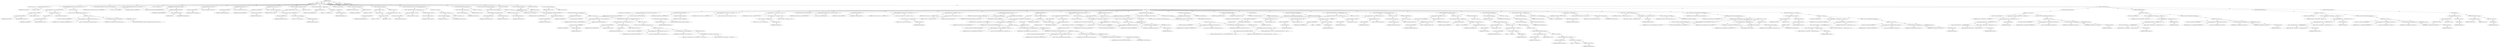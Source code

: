 digraph "execute" {  
"111669149698" [label = <(METHOD,execute)<SUB>174</SUB>> ]
"115964116994" [label = <(PARAM,this)<SUB>174</SUB>> ]
"25769803784" [label = <(BLOCK,&lt;empty&gt;,&lt;empty&gt;)<SUB>174</SUB>> ]
"94489280517" [label = <(LOCAL,int result: int)<SUB>175</SUB>> ]
"30064771111" [label = <(&lt;operator&gt;.assignment,int result = 0)<SUB>175</SUB>> ]
"68719476815" [label = <(IDENTIFIER,result,int result = 0)<SUB>175</SUB>> ]
"90194313219" [label = <(LITERAL,0,int result = 0)<SUB>175</SUB>> ]
"47244640261" [label = <(CONTROL_STRUCTURE,IF,if (repository == null || repository.trim().equals(&quot;&quot;)))<SUB>177</SUB>> ]
"30064771112" [label = <(&lt;operator&gt;.logicalOr,repository == null || repository.trim().equals(&quot;&quot;))<SUB>177</SUB>> ]
"30064771113" [label = <(&lt;operator&gt;.equals,repository == null)<SUB>177</SUB>> ]
"30064771114" [label = <(&lt;operator&gt;.fieldAccess,this.repository)<SUB>177</SUB>> ]
"68719476816" [label = <(IDENTIFIER,this,repository == null)> ]
"55834574853" [label = <(FIELD_IDENTIFIER,repository,repository)<SUB>177</SUB>> ]
"90194313220" [label = <(LITERAL,null,repository == null)<SUB>177</SUB>> ]
"30064771115" [label = <(equals,this.repository.trim().equals(&quot;&quot;))<SUB>177</SUB>> ]
"30064771116" [label = <(trim,this.repository.trim())<SUB>177</SUB>> ]
"30064771117" [label = <(&lt;operator&gt;.fieldAccess,this.repository)<SUB>177</SUB>> ]
"68719476817" [label = <(IDENTIFIER,this,this.repository.trim())> ]
"55834574854" [label = <(FIELD_IDENTIFIER,repository,repository)<SUB>177</SUB>> ]
"90194313221" [label = <(LITERAL,&quot;&quot;,this.repository.trim().equals(&quot;&quot;))<SUB>177</SUB>> ]
"25769803785" [label = <(BLOCK,&lt;empty&gt;,&lt;empty&gt;)<SUB>177</SUB>> ]
"30064771118" [label = <(&lt;operator&gt;.throw,throw new BuildException(&quot;Required argument rep...)<SUB>178</SUB>> ]
"25769803786" [label = <(BLOCK,&lt;empty&gt;,&lt;empty&gt;)<SUB>178</SUB>> ]
"94489280518" [label = <(LOCAL,$obj1: org.apache.tools.ant.BuildException)<SUB>178</SUB>> ]
"30064771119" [label = <(&lt;operator&gt;.assignment,$obj1 = new BuildException(&quot;Required argument r...)<SUB>178</SUB>> ]
"68719476818" [label = <(IDENTIFIER,$obj1,$obj1 = new BuildException(&quot;Required argument r...)<SUB>178</SUB>> ]
"30064771120" [label = <(&lt;operator&gt;.alloc,new BuildException(&quot;Required argument repositor...)<SUB>178</SUB>> ]
"30064771121" [label = <(&lt;init&gt;,new BuildException(&quot;Required argument repositor...)<SUB>178</SUB>> ]
"68719476819" [label = <(IDENTIFIER,$obj1,new BuildException(&quot;Required argument repositor...)<SUB>178</SUB>> ]
"90194313222" [label = <(LITERAL,&quot;Required argument repository not specified&quot;,new BuildException(&quot;Required argument repositor...)<SUB>178</SUB>> ]
"68719476820" [label = <(IDENTIFIER,$obj1,&lt;empty&gt;)<SUB>178</SUB>> ]
"94489280519" [label = <(LOCAL,Commandline commandLine: org.apache.tools.ant.types.Commandline)<SUB>185</SUB>> ]
"30064771122" [label = <(&lt;operator&gt;.assignment,Commandline commandLine = new Commandline())<SUB>185</SUB>> ]
"68719476821" [label = <(IDENTIFIER,commandLine,Commandline commandLine = new Commandline())<SUB>185</SUB>> ]
"30064771123" [label = <(&lt;operator&gt;.alloc,new Commandline())<SUB>185</SUB>> ]
"30064771124" [label = <(&lt;init&gt;,new Commandline())<SUB>185</SUB>> ]
"68719476822" [label = <(IDENTIFIER,commandLine,new Commandline())<SUB>185</SUB>> ]
"30064771125" [label = <(setExecutable,setExecutable(getExecutable(PCLI_EXE)))<SUB>186</SUB>> ]
"68719476823" [label = <(IDENTIFIER,commandLine,setExecutable(getExecutable(PCLI_EXE)))<SUB>186</SUB>> ]
"30064771126" [label = <(getExecutable,this.getExecutable(PCLI_EXE))<SUB>186</SUB>> ]
"68719476739" [label = <(IDENTIFIER,this,this.getExecutable(PCLI_EXE))<SUB>186</SUB>> ]
"30064771127" [label = <(&lt;operator&gt;.fieldAccess,Pvcs.PCLI_EXE)<SUB>186</SUB>> ]
"180388626432" [label = <(TYPE_REF,Pvcs,Pvcs)<SUB>186</SUB>> ]
"55834574855" [label = <(FIELD_IDENTIFIER,PCLI_EXE,PCLI_EXE)<SUB>186</SUB>> ]
"30064771128" [label = <(setValue,createArgument().setValue(&quot;lvf&quot;))<SUB>188</SUB>> ]
"30064771129" [label = <(createArgument,createArgument())<SUB>188</SUB>> ]
"68719476824" [label = <(IDENTIFIER,commandLine,createArgument())<SUB>188</SUB>> ]
"90194313223" [label = <(LITERAL,&quot;lvf&quot;,createArgument().setValue(&quot;lvf&quot;))<SUB>188</SUB>> ]
"30064771130" [label = <(setValue,createArgument().setValue(&quot;-z&quot;))<SUB>189</SUB>> ]
"30064771131" [label = <(createArgument,createArgument())<SUB>189</SUB>> ]
"68719476825" [label = <(IDENTIFIER,commandLine,createArgument())<SUB>189</SUB>> ]
"90194313224" [label = <(LITERAL,&quot;-z&quot;,createArgument().setValue(&quot;-z&quot;))<SUB>189</SUB>> ]
"30064771132" [label = <(setValue,createArgument().setValue(&quot;-aw&quot;))<SUB>190</SUB>> ]
"30064771133" [label = <(createArgument,createArgument())<SUB>190</SUB>> ]
"68719476826" [label = <(IDENTIFIER,commandLine,createArgument())<SUB>190</SUB>> ]
"90194313225" [label = <(LITERAL,&quot;-aw&quot;,createArgument().setValue(&quot;-aw&quot;))<SUB>190</SUB>> ]
"47244640262" [label = <(CONTROL_STRUCTURE,IF,if (getWorkspace() != null))<SUB>191</SUB>> ]
"30064771134" [label = <(&lt;operator&gt;.notEquals,getWorkspace() != null)<SUB>191</SUB>> ]
"30064771135" [label = <(getWorkspace,this.getWorkspace())<SUB>191</SUB>> ]
"68719476740" [label = <(IDENTIFIER,this,this.getWorkspace())<SUB>191</SUB>> ]
"90194313226" [label = <(LITERAL,null,getWorkspace() != null)<SUB>191</SUB>> ]
"25769803787" [label = <(BLOCK,&lt;empty&gt;,&lt;empty&gt;)<SUB>191</SUB>> ]
"30064771136" [label = <(setValue,createArgument().setValue(&quot;-sp&quot; + getWorkspace()))<SUB>192</SUB>> ]
"30064771137" [label = <(createArgument,createArgument())<SUB>192</SUB>> ]
"68719476827" [label = <(IDENTIFIER,commandLine,createArgument())<SUB>192</SUB>> ]
"30064771138" [label = <(&lt;operator&gt;.addition,&quot;-sp&quot; + getWorkspace())<SUB>192</SUB>> ]
"90194313227" [label = <(LITERAL,&quot;-sp&quot;,&quot;-sp&quot; + getWorkspace())<SUB>192</SUB>> ]
"30064771139" [label = <(getWorkspace,this.getWorkspace())<SUB>192</SUB>> ]
"68719476741" [label = <(IDENTIFIER,this,this.getWorkspace())<SUB>192</SUB>> ]
"30064771140" [label = <(setValue,createArgument().setValue(&quot;-pr&quot; + getRepository()))<SUB>194</SUB>> ]
"30064771141" [label = <(createArgument,createArgument())<SUB>194</SUB>> ]
"68719476828" [label = <(IDENTIFIER,commandLine,createArgument())<SUB>194</SUB>> ]
"30064771142" [label = <(&lt;operator&gt;.addition,&quot;-pr&quot; + getRepository())<SUB>194</SUB>> ]
"90194313228" [label = <(LITERAL,&quot;-pr&quot;,&quot;-pr&quot; + getRepository())<SUB>194</SUB>> ]
"30064771143" [label = <(getRepository,this.getRepository())<SUB>194</SUB>> ]
"68719476742" [label = <(IDENTIFIER,this,this.getRepository())<SUB>194</SUB>> ]
"94489280520" [label = <(LOCAL,String uid: java.lang.String)<SUB>196</SUB>> ]
"30064771144" [label = <(&lt;operator&gt;.assignment,String uid = getUserId())<SUB>196</SUB>> ]
"68719476829" [label = <(IDENTIFIER,uid,String uid = getUserId())<SUB>196</SUB>> ]
"30064771145" [label = <(getUserId,this.getUserId())<SUB>196</SUB>> ]
"68719476743" [label = <(IDENTIFIER,this,this.getUserId())<SUB>196</SUB>> ]
"47244640263" [label = <(CONTROL_STRUCTURE,IF,if (uid != null))<SUB>198</SUB>> ]
"30064771146" [label = <(&lt;operator&gt;.notEquals,uid != null)<SUB>198</SUB>> ]
"68719476830" [label = <(IDENTIFIER,uid,uid != null)<SUB>198</SUB>> ]
"90194313229" [label = <(LITERAL,null,uid != null)<SUB>198</SUB>> ]
"25769803788" [label = <(BLOCK,&lt;empty&gt;,&lt;empty&gt;)<SUB>198</SUB>> ]
"30064771147" [label = <(setValue,createArgument().setValue(&quot;-id&quot; + uid))<SUB>199</SUB>> ]
"30064771148" [label = <(createArgument,createArgument())<SUB>199</SUB>> ]
"68719476831" [label = <(IDENTIFIER,commandLine,createArgument())<SUB>199</SUB>> ]
"30064771149" [label = <(&lt;operator&gt;.addition,&quot;-id&quot; + uid)<SUB>199</SUB>> ]
"90194313230" [label = <(LITERAL,&quot;-id&quot;,&quot;-id&quot; + uid)<SUB>199</SUB>> ]
"68719476832" [label = <(IDENTIFIER,uid,&quot;-id&quot; + uid)<SUB>199</SUB>> ]
"47244640264" [label = <(CONTROL_STRUCTURE,IF,if (getPvcsproject() == null &amp;&amp; getPvcsprojects().isEmpty()))<SUB>203</SUB>> ]
"30064771150" [label = <(&lt;operator&gt;.logicalAnd,getPvcsproject() == null &amp;&amp; getPvcsprojects().i...)<SUB>203</SUB>> ]
"30064771151" [label = <(&lt;operator&gt;.equals,getPvcsproject() == null)<SUB>203</SUB>> ]
"30064771152" [label = <(getPvcsproject,this.getPvcsproject())<SUB>203</SUB>> ]
"68719476744" [label = <(IDENTIFIER,this,this.getPvcsproject())<SUB>203</SUB>> ]
"90194313231" [label = <(LITERAL,null,getPvcsproject() == null)<SUB>203</SUB>> ]
"30064771153" [label = <(isEmpty,this.getPvcsprojects().isEmpty())<SUB>203</SUB>> ]
"30064771154" [label = <(getPvcsprojects,this.getPvcsprojects())<SUB>203</SUB>> ]
"68719476745" [label = <(IDENTIFIER,this,this.getPvcsprojects())<SUB>203</SUB>> ]
"25769803789" [label = <(BLOCK,&lt;empty&gt;,&lt;empty&gt;)<SUB>203</SUB>> ]
"30064771155" [label = <(&lt;operator&gt;.assignment,this.pvcsProject = &quot;/&quot;)<SUB>204</SUB>> ]
"30064771156" [label = <(&lt;operator&gt;.fieldAccess,this.pvcsProject)<SUB>204</SUB>> ]
"68719476833" [label = <(IDENTIFIER,this,this.pvcsProject = &quot;/&quot;)> ]
"55834574856" [label = <(FIELD_IDENTIFIER,pvcsProject,pvcsProject)<SUB>204</SUB>> ]
"90194313232" [label = <(LITERAL,&quot;/&quot;,this.pvcsProject = &quot;/&quot;)<SUB>204</SUB>> ]
"47244640265" [label = <(CONTROL_STRUCTURE,IF,if (getPvcsproject() != null))<SUB>207</SUB>> ]
"30064771157" [label = <(&lt;operator&gt;.notEquals,getPvcsproject() != null)<SUB>207</SUB>> ]
"30064771158" [label = <(getPvcsproject,this.getPvcsproject())<SUB>207</SUB>> ]
"68719476746" [label = <(IDENTIFIER,this,this.getPvcsproject())<SUB>207</SUB>> ]
"90194313233" [label = <(LITERAL,null,getPvcsproject() != null)<SUB>207</SUB>> ]
"25769803790" [label = <(BLOCK,&lt;empty&gt;,&lt;empty&gt;)<SUB>207</SUB>> ]
"30064771159" [label = <(setValue,createArgument().setValue(getPvcsproject()))<SUB>208</SUB>> ]
"30064771160" [label = <(createArgument,createArgument())<SUB>208</SUB>> ]
"68719476834" [label = <(IDENTIFIER,commandLine,createArgument())<SUB>208</SUB>> ]
"30064771161" [label = <(getPvcsproject,this.getPvcsproject())<SUB>208</SUB>> ]
"68719476747" [label = <(IDENTIFIER,this,this.getPvcsproject())<SUB>208</SUB>> ]
"47244640266" [label = <(CONTROL_STRUCTURE,IF,if (!getPvcsprojects().isEmpty()))<SUB>210</SUB>> ]
"30064771162" [label = <(&lt;operator&gt;.logicalNot,!getPvcsprojects().isEmpty())<SUB>210</SUB>> ]
"30064771163" [label = <(isEmpty,this.getPvcsprojects().isEmpty())<SUB>210</SUB>> ]
"30064771164" [label = <(getPvcsprojects,this.getPvcsprojects())<SUB>210</SUB>> ]
"68719476748" [label = <(IDENTIFIER,this,this.getPvcsprojects())<SUB>210</SUB>> ]
"25769803791" [label = <(BLOCK,&lt;empty&gt;,&lt;empty&gt;)<SUB>210</SUB>> ]
"94489280521" [label = <(LOCAL,Enumeration e: java.util.Enumeration)<SUB>211</SUB>> ]
"30064771165" [label = <(&lt;operator&gt;.assignment,Enumeration e = getPvcsprojects().elements())<SUB>211</SUB>> ]
"68719476835" [label = <(IDENTIFIER,e,Enumeration e = getPvcsprojects().elements())<SUB>211</SUB>> ]
"30064771166" [label = <(elements,this.getPvcsprojects().elements())<SUB>211</SUB>> ]
"30064771167" [label = <(getPvcsprojects,this.getPvcsprojects())<SUB>211</SUB>> ]
"68719476749" [label = <(IDENTIFIER,this,this.getPvcsprojects())<SUB>211</SUB>> ]
"47244640267" [label = <(CONTROL_STRUCTURE,WHILE,while (e.hasMoreElements()))<SUB>212</SUB>> ]
"30064771168" [label = <(hasMoreElements,e.hasMoreElements())<SUB>212</SUB>> ]
"68719476836" [label = <(IDENTIFIER,e,e.hasMoreElements())<SUB>212</SUB>> ]
"25769803792" [label = <(BLOCK,&lt;empty&gt;,&lt;empty&gt;)<SUB>212</SUB>> ]
"94489280522" [label = <(LOCAL,String projectName: java.lang.String)<SUB>213</SUB>> ]
"30064771169" [label = <(&lt;operator&gt;.assignment,String projectName = ((PvcsProject) e.nextEleme...)<SUB>213</SUB>> ]
"68719476837" [label = <(IDENTIFIER,projectName,String projectName = ((PvcsProject) e.nextEleme...)<SUB>213</SUB>> ]
"30064771170" [label = <(getName,(PvcsProject) e.nextElement().getName())<SUB>213</SUB>> ]
"30064771171" [label = <(&lt;operator&gt;.cast,(PvcsProject) e.nextElement())<SUB>213</SUB>> ]
"180388626433" [label = <(TYPE_REF,PvcsProject,PvcsProject)<SUB>213</SUB>> ]
"30064771172" [label = <(nextElement,e.nextElement())<SUB>213</SUB>> ]
"68719476838" [label = <(IDENTIFIER,e,e.nextElement())<SUB>213</SUB>> ]
"47244640268" [label = <(CONTROL_STRUCTURE,IF,if (projectName == null || (projectName.trim()).equals(&quot;&quot;)))<SUB>214</SUB>> ]
"30064771173" [label = <(&lt;operator&gt;.logicalOr,projectName == null || (projectName.trim()).equ...)<SUB>214</SUB>> ]
"30064771174" [label = <(&lt;operator&gt;.equals,projectName == null)<SUB>214</SUB>> ]
"68719476839" [label = <(IDENTIFIER,projectName,projectName == null)<SUB>214</SUB>> ]
"90194313234" [label = <(LITERAL,null,projectName == null)<SUB>214</SUB>> ]
"30064771175" [label = <(equals,projectName.trim().equals(&quot;&quot;))<SUB>214</SUB>> ]
"30064771176" [label = <(trim,projectName.trim())<SUB>214</SUB>> ]
"68719476840" [label = <(IDENTIFIER,projectName,projectName.trim())<SUB>214</SUB>> ]
"90194313235" [label = <(LITERAL,&quot;&quot;,projectName.trim().equals(&quot;&quot;))<SUB>214</SUB>> ]
"25769803793" [label = <(BLOCK,&lt;empty&gt;,&lt;empty&gt;)<SUB>214</SUB>> ]
"30064771177" [label = <(&lt;operator&gt;.throw,throw new BuildException(&quot;name is a required at...)<SUB>215</SUB>> ]
"25769803794" [label = <(BLOCK,&lt;empty&gt;,&lt;empty&gt;)<SUB>215</SUB>> ]
"94489280523" [label = <(LOCAL,$obj2: org.apache.tools.ant.BuildException)<SUB>215</SUB>> ]
"30064771178" [label = <(&lt;operator&gt;.assignment,$obj2 = new BuildException(&quot;name is a required ...)<SUB>215</SUB>> ]
"68719476841" [label = <(IDENTIFIER,$obj2,$obj2 = new BuildException(&quot;name is a required ...)<SUB>215</SUB>> ]
"30064771179" [label = <(&lt;operator&gt;.alloc,new BuildException(&quot;name is a required attribut...)<SUB>215</SUB>> ]
"30064771180" [label = <(&lt;init&gt;,new BuildException(&quot;name is a required attribut...)<SUB>215</SUB>> ]
"68719476842" [label = <(IDENTIFIER,$obj2,new BuildException(&quot;name is a required attribut...)<SUB>215</SUB>> ]
"30064771181" [label = <(&lt;operator&gt;.addition,&quot;name is a required attribute &quot; + &quot;of pvcsproject&quot;)<SUB>215</SUB>> ]
"90194313236" [label = <(LITERAL,&quot;name is a required attribute &quot;,&quot;name is a required attribute &quot; + &quot;of pvcsproject&quot;)<SUB>215</SUB>> ]
"90194313237" [label = <(LITERAL,&quot;of pvcsproject&quot;,&quot;name is a required attribute &quot; + &quot;of pvcsproject&quot;)<SUB>216</SUB>> ]
"68719476843" [label = <(IDENTIFIER,$obj2,&lt;empty&gt;)<SUB>215</SUB>> ]
"30064771182" [label = <(setValue,createArgument().setValue(projectName))<SUB>218</SUB>> ]
"30064771183" [label = <(createArgument,createArgument())<SUB>218</SUB>> ]
"68719476844" [label = <(IDENTIFIER,commandLine,createArgument())<SUB>218</SUB>> ]
"68719476845" [label = <(IDENTIFIER,projectName,createArgument().setValue(projectName))<SUB>218</SUB>> ]
"94489280524" [label = <(LOCAL,File tmp: java.io.File)<SUB>222</SUB>> ]
"30064771184" [label = <(&lt;operator&gt;.assignment,File tmp = null)<SUB>222</SUB>> ]
"68719476846" [label = <(IDENTIFIER,tmp,File tmp = null)<SUB>222</SUB>> ]
"90194313238" [label = <(LITERAL,null,File tmp = null)<SUB>222</SUB>> ]
"94489280525" [label = <(LOCAL,File tmp2: java.io.File)<SUB>223</SUB>> ]
"30064771185" [label = <(&lt;operator&gt;.assignment,File tmp2 = null)<SUB>223</SUB>> ]
"68719476847" [label = <(IDENTIFIER,tmp2,File tmp2 = null)<SUB>223</SUB>> ]
"90194313239" [label = <(LITERAL,null,File tmp2 = null)<SUB>223</SUB>> ]
"47244640269" [label = <(CONTROL_STRUCTURE,TRY,try)<SUB>224</SUB>> ]
"25769803795" [label = <(BLOCK,try,try)<SUB>224</SUB>> ]
"94489280526" [label = <(LOCAL,Random rand: java.util.Random)<SUB>225</SUB>> ]
"30064771186" [label = <(&lt;operator&gt;.assignment,Random rand = new Random(System.currentTimeMill...)<SUB>225</SUB>> ]
"68719476848" [label = <(IDENTIFIER,rand,Random rand = new Random(System.currentTimeMill...)<SUB>225</SUB>> ]
"30064771187" [label = <(&lt;operator&gt;.alloc,new Random(System.currentTimeMillis()))<SUB>225</SUB>> ]
"30064771188" [label = <(&lt;init&gt;,new Random(System.currentTimeMillis()))<SUB>225</SUB>> ]
"68719476849" [label = <(IDENTIFIER,rand,new Random(System.currentTimeMillis()))<SUB>225</SUB>> ]
"30064771189" [label = <(currentTimeMillis,System.currentTimeMillis())<SUB>225</SUB>> ]
"68719476850" [label = <(IDENTIFIER,System,System.currentTimeMillis())<SUB>225</SUB>> ]
"30064771190" [label = <(&lt;operator&gt;.assignment,tmp = new File(&quot;pvcs_ant_&quot; + rand.nextLong() + ...)<SUB>226</SUB>> ]
"68719476851" [label = <(IDENTIFIER,tmp,tmp = new File(&quot;pvcs_ant_&quot; + rand.nextLong() + ...)<SUB>226</SUB>> ]
"30064771191" [label = <(&lt;operator&gt;.alloc,new File(&quot;pvcs_ant_&quot; + rand.nextLong() + &quot;.log&quot;))<SUB>226</SUB>> ]
"30064771192" [label = <(&lt;init&gt;,new File(&quot;pvcs_ant_&quot; + rand.nextLong() + &quot;.log&quot;))<SUB>226</SUB>> ]
"68719476852" [label = <(IDENTIFIER,tmp,new File(&quot;pvcs_ant_&quot; + rand.nextLong() + &quot;.log&quot;))<SUB>226</SUB>> ]
"30064771193" [label = <(&lt;operator&gt;.addition,&quot;pvcs_ant_&quot; + rand.nextLong() + &quot;.log&quot;)<SUB>226</SUB>> ]
"30064771194" [label = <(&lt;operator&gt;.addition,&quot;pvcs_ant_&quot; + rand.nextLong())<SUB>226</SUB>> ]
"90194313240" [label = <(LITERAL,&quot;pvcs_ant_&quot;,&quot;pvcs_ant_&quot; + rand.nextLong())<SUB>226</SUB>> ]
"30064771195" [label = <(nextLong,rand.nextLong())<SUB>226</SUB>> ]
"68719476853" [label = <(IDENTIFIER,rand,rand.nextLong())<SUB>226</SUB>> ]
"90194313241" [label = <(LITERAL,&quot;.log&quot;,&quot;pvcs_ant_&quot; + rand.nextLong() + &quot;.log&quot;)<SUB>226</SUB>> ]
"94489280527" [label = <(LOCAL,FileOutputStream fos: java.io.FileOutputStream)<SUB>227</SUB>> ]
"30064771196" [label = <(&lt;operator&gt;.assignment,FileOutputStream fos = new FileOutputStream(tmp))<SUB>227</SUB>> ]
"68719476854" [label = <(IDENTIFIER,fos,FileOutputStream fos = new FileOutputStream(tmp))<SUB>227</SUB>> ]
"30064771197" [label = <(&lt;operator&gt;.alloc,new FileOutputStream(tmp))<SUB>227</SUB>> ]
"30064771198" [label = <(&lt;init&gt;,new FileOutputStream(tmp))<SUB>227</SUB>> ]
"68719476855" [label = <(IDENTIFIER,fos,new FileOutputStream(tmp))<SUB>227</SUB>> ]
"68719476856" [label = <(IDENTIFIER,tmp,new FileOutputStream(tmp))<SUB>227</SUB>> ]
"30064771199" [label = <(&lt;operator&gt;.assignment,tmp2 = new File(&quot;pvcs_ant_&quot; + rand.nextLong() +...)<SUB>228</SUB>> ]
"68719476857" [label = <(IDENTIFIER,tmp2,tmp2 = new File(&quot;pvcs_ant_&quot; + rand.nextLong() +...)<SUB>228</SUB>> ]
"30064771200" [label = <(&lt;operator&gt;.alloc,new File(&quot;pvcs_ant_&quot; + rand.nextLong() + &quot;.log&quot;))<SUB>228</SUB>> ]
"30064771201" [label = <(&lt;init&gt;,new File(&quot;pvcs_ant_&quot; + rand.nextLong() + &quot;.log&quot;))<SUB>228</SUB>> ]
"68719476858" [label = <(IDENTIFIER,tmp2,new File(&quot;pvcs_ant_&quot; + rand.nextLong() + &quot;.log&quot;))<SUB>228</SUB>> ]
"30064771202" [label = <(&lt;operator&gt;.addition,&quot;pvcs_ant_&quot; + rand.nextLong() + &quot;.log&quot;)<SUB>228</SUB>> ]
"30064771203" [label = <(&lt;operator&gt;.addition,&quot;pvcs_ant_&quot; + rand.nextLong())<SUB>228</SUB>> ]
"90194313242" [label = <(LITERAL,&quot;pvcs_ant_&quot;,&quot;pvcs_ant_&quot; + rand.nextLong())<SUB>228</SUB>> ]
"30064771204" [label = <(nextLong,rand.nextLong())<SUB>228</SUB>> ]
"68719476859" [label = <(IDENTIFIER,rand,rand.nextLong())<SUB>228</SUB>> ]
"90194313243" [label = <(LITERAL,&quot;.log&quot;,&quot;pvcs_ant_&quot; + rand.nextLong() + &quot;.log&quot;)<SUB>228</SUB>> ]
"30064771205" [label = <(log,log(commandLine.describeCommand(), Project.MSG_...)<SUB>229</SUB>> ]
"68719476750" [label = <(IDENTIFIER,this,log(commandLine.describeCommand(), Project.MSG_...)<SUB>229</SUB>> ]
"30064771206" [label = <(describeCommand,describeCommand())<SUB>229</SUB>> ]
"68719476860" [label = <(IDENTIFIER,commandLine,describeCommand())<SUB>229</SUB>> ]
"30064771207" [label = <(&lt;operator&gt;.fieldAccess,Project.MSG_VERBOSE)<SUB>229</SUB>> ]
"68719476861" [label = <(IDENTIFIER,Project,log(commandLine.describeCommand(), Project.MSG_...)<SUB>229</SUB>> ]
"55834574857" [label = <(FIELD_IDENTIFIER,MSG_VERBOSE,MSG_VERBOSE)<SUB>229</SUB>> ]
"47244640270" [label = <(CONTROL_STRUCTURE,TRY,try)<SUB>230</SUB>> ]
"25769803796" [label = <(BLOCK,try,try)<SUB>230</SUB>> ]
"30064771208" [label = <(&lt;operator&gt;.assignment,result = runCmd(commandLine, new PumpStreamHand...)<SUB>231</SUB>> ]
"68719476862" [label = <(IDENTIFIER,result,result = runCmd(commandLine, new PumpStreamHand...)<SUB>231</SUB>> ]
"30064771209" [label = <(runCmd,runCmd(commandLine, new PumpStreamHandler(fos, ...)<SUB>231</SUB>> ]
"68719476752" [label = <(IDENTIFIER,this,runCmd(commandLine, new PumpStreamHandler(fos, ...)<SUB>231</SUB>> ]
"68719476863" [label = <(IDENTIFIER,commandLine,runCmd(commandLine, new PumpStreamHandler(fos, ...)<SUB>231</SUB>> ]
"25769803797" [label = <(BLOCK,&lt;empty&gt;,&lt;empty&gt;)<SUB>232</SUB>> ]
"94489280528" [label = <(LOCAL,$obj3: org.apache.tools.ant.taskdefs.PumpStreamHandler)<SUB>232</SUB>> ]
"30064771210" [label = <(&lt;operator&gt;.assignment,$obj3 = new PumpStreamHandler(fos, new LogOutpu...)<SUB>232</SUB>> ]
"68719476864" [label = <(IDENTIFIER,$obj3,$obj3 = new PumpStreamHandler(fos, new LogOutpu...)<SUB>232</SUB>> ]
"30064771211" [label = <(&lt;operator&gt;.alloc,new PumpStreamHandler(fos, new LogOutputStream(...)<SUB>232</SUB>> ]
"30064771212" [label = <(&lt;init&gt;,new PumpStreamHandler(fos, new LogOutputStream(...)<SUB>232</SUB>> ]
"68719476865" [label = <(IDENTIFIER,$obj3,new PumpStreamHandler(fos, new LogOutputStream(...)<SUB>232</SUB>> ]
"68719476866" [label = <(IDENTIFIER,fos,new PumpStreamHandler(fos, new LogOutputStream(...)<SUB>232</SUB>> ]
"25769803798" [label = <(BLOCK,&lt;empty&gt;,&lt;empty&gt;)<SUB>233</SUB>> ]
"94489280529" [label = <(LOCAL,$obj4: org.apache.tools.ant.taskdefs.LogOutputStream)<SUB>233</SUB>> ]
"30064771213" [label = <(&lt;operator&gt;.assignment,$obj4 = new LogOutputStream(this, Project.MSG_W...)<SUB>233</SUB>> ]
"68719476867" [label = <(IDENTIFIER,$obj4,$obj4 = new LogOutputStream(this, Project.MSG_W...)<SUB>233</SUB>> ]
"30064771214" [label = <(&lt;operator&gt;.alloc,new LogOutputStream(this, Project.MSG_WARN))<SUB>233</SUB>> ]
"30064771215" [label = <(&lt;init&gt;,new LogOutputStream(this, Project.MSG_WARN))<SUB>233</SUB>> ]
"68719476868" [label = <(IDENTIFIER,$obj4,new LogOutputStream(this, Project.MSG_WARN))<SUB>233</SUB>> ]
"68719476751" [label = <(IDENTIFIER,this,new LogOutputStream(this, Project.MSG_WARN))<SUB>233</SUB>> ]
"30064771216" [label = <(&lt;operator&gt;.fieldAccess,Project.MSG_WARN)<SUB>234</SUB>> ]
"68719476869" [label = <(IDENTIFIER,Project,new LogOutputStream(this, Project.MSG_WARN))<SUB>234</SUB>> ]
"55834574858" [label = <(FIELD_IDENTIFIER,MSG_WARN,MSG_WARN)<SUB>234</SUB>> ]
"68719476870" [label = <(IDENTIFIER,$obj4,&lt;empty&gt;)<SUB>233</SUB>> ]
"68719476871" [label = <(IDENTIFIER,$obj3,&lt;empty&gt;)<SUB>232</SUB>> ]
"47244640271" [label = <(CONTROL_STRUCTURE,FINALLY,finally)<SUB>235</SUB>> ]
"25769803799" [label = <(BLOCK,finally,finally)<SUB>235</SUB>> ]
"30064771217" [label = <(close,fos.close())<SUB>236</SUB>> ]
"68719476872" [label = <(IDENTIFIER,fos,fos.close())<SUB>236</SUB>> ]
"47244640272" [label = <(CONTROL_STRUCTURE,IF,if (Execute.isFailure(result) &amp;&amp; !ignorerc))<SUB>239</SUB>> ]
"30064771218" [label = <(&lt;operator&gt;.logicalAnd,Execute.isFailure(result) &amp;&amp; !ignorerc)<SUB>239</SUB>> ]
"30064771219" [label = <(isFailure,isFailure(result))<SUB>239</SUB>> ]
"68719476873" [label = <(IDENTIFIER,Execute,isFailure(result))<SUB>239</SUB>> ]
"68719476874" [label = <(IDENTIFIER,result,isFailure(result))<SUB>239</SUB>> ]
"30064771220" [label = <(&lt;operator&gt;.logicalNot,!ignorerc)<SUB>239</SUB>> ]
"30064771221" [label = <(&lt;operator&gt;.fieldAccess,this.ignorerc)<SUB>239</SUB>> ]
"68719476875" [label = <(IDENTIFIER,this,!ignorerc)> ]
"55834574859" [label = <(FIELD_IDENTIFIER,ignorerc,ignorerc)<SUB>239</SUB>> ]
"25769803800" [label = <(BLOCK,&lt;empty&gt;,&lt;empty&gt;)<SUB>239</SUB>> ]
"94489280530" [label = <(LOCAL,String msg: java.lang.String)<SUB>240</SUB>> ]
"30064771222" [label = <(&lt;operator&gt;.assignment,String msg = &quot;Failed executing: &quot; + commandLine...)<SUB>240</SUB>> ]
"68719476876" [label = <(IDENTIFIER,msg,String msg = &quot;Failed executing: &quot; + commandLine...)<SUB>240</SUB>> ]
"30064771223" [label = <(&lt;operator&gt;.addition,&quot;Failed executing: &quot; + commandLine.toString())<SUB>240</SUB>> ]
"90194313244" [label = <(LITERAL,&quot;Failed executing: &quot;,&quot;Failed executing: &quot; + commandLine.toString())<SUB>240</SUB>> ]
"30064771224" [label = <(toString,toString())<SUB>240</SUB>> ]
"68719476877" [label = <(IDENTIFIER,commandLine,toString())<SUB>240</SUB>> ]
"30064771225" [label = <(&lt;operator&gt;.throw,throw new BuildException(msg, getLocation());)<SUB>241</SUB>> ]
"25769803801" [label = <(BLOCK,&lt;empty&gt;,&lt;empty&gt;)<SUB>241</SUB>> ]
"94489280531" [label = <(LOCAL,$obj5: org.apache.tools.ant.BuildException)<SUB>241</SUB>> ]
"30064771226" [label = <(&lt;operator&gt;.assignment,$obj5 = new BuildException(msg, getLocation()))<SUB>241</SUB>> ]
"68719476878" [label = <(IDENTIFIER,$obj5,$obj5 = new BuildException(msg, getLocation()))<SUB>241</SUB>> ]
"30064771227" [label = <(&lt;operator&gt;.alloc,new BuildException(msg, getLocation()))<SUB>241</SUB>> ]
"30064771228" [label = <(&lt;init&gt;,new BuildException(msg, getLocation()))<SUB>241</SUB>> ]
"68719476879" [label = <(IDENTIFIER,$obj5,new BuildException(msg, getLocation()))<SUB>241</SUB>> ]
"68719476880" [label = <(IDENTIFIER,msg,new BuildException(msg, getLocation()))<SUB>241</SUB>> ]
"30064771229" [label = <(getLocation,getLocation())<SUB>241</SUB>> ]
"68719476753" [label = <(IDENTIFIER,this,getLocation())<SUB>241</SUB>> ]
"68719476881" [label = <(IDENTIFIER,$obj5,&lt;empty&gt;)<SUB>241</SUB>> ]
"47244640273" [label = <(CONTROL_STRUCTURE,IF,if (!tmp.exists()))<SUB>244</SUB>> ]
"30064771230" [label = <(&lt;operator&gt;.logicalNot,!tmp.exists())<SUB>244</SUB>> ]
"30064771231" [label = <(exists,tmp.exists())<SUB>244</SUB>> ]
"68719476882" [label = <(IDENTIFIER,tmp,tmp.exists())<SUB>244</SUB>> ]
"25769803802" [label = <(BLOCK,&lt;empty&gt;,&lt;empty&gt;)<SUB>244</SUB>> ]
"30064771232" [label = <(&lt;operator&gt;.throw,throw new BuildException(&quot;Communication between...)<SUB>245</SUB>> ]
"25769803803" [label = <(BLOCK,&lt;empty&gt;,&lt;empty&gt;)<SUB>245</SUB>> ]
"94489280532" [label = <(LOCAL,$obj6: org.apache.tools.ant.BuildException)<SUB>245</SUB>> ]
"30064771233" [label = <(&lt;operator&gt;.assignment,$obj6 = new BuildException(&quot;Communication betwe...)<SUB>245</SUB>> ]
"68719476883" [label = <(IDENTIFIER,$obj6,$obj6 = new BuildException(&quot;Communication betwe...)<SUB>245</SUB>> ]
"30064771234" [label = <(&lt;operator&gt;.alloc,new BuildException(&quot;Communication between ant a...)<SUB>245</SUB>> ]
"30064771235" [label = <(&lt;init&gt;,new BuildException(&quot;Communication between ant a...)<SUB>245</SUB>> ]
"68719476884" [label = <(IDENTIFIER,$obj6,new BuildException(&quot;Communication between ant a...)<SUB>245</SUB>> ]
"30064771236" [label = <(&lt;operator&gt;.addition,&quot;Communication between ant and pvcs &quot; + &quot;failed...)<SUB>245</SUB>> ]
"30064771237" [label = <(&lt;operator&gt;.addition,&quot;Communication between ant and pvcs &quot; + &quot;failed...)<SUB>245</SUB>> ]
"90194313245" [label = <(LITERAL,&quot;Communication between ant and pvcs &quot;,&quot;Communication between ant and pvcs &quot; + &quot;failed...)<SUB>245</SUB>> ]
"90194313246" [label = <(LITERAL,&quot;failed. No output generated from executing PVCS &quot;,&quot;Communication between ant and pvcs &quot; + &quot;failed...)<SUB>246</SUB>> ]
"90194313247" [label = <(LITERAL,&quot;commandline interface \&quot;pcli\&quot; and \&quot;get\&quot;&quot;,&quot;Communication between ant and pvcs &quot; + &quot;failed...)<SUB>247</SUB>> ]
"68719476885" [label = <(IDENTIFIER,$obj6,&lt;empty&gt;)<SUB>245</SUB>> ]
"30064771238" [label = <(log,log(&quot;Creating folders&quot;, Project.MSG_INFO))<SUB>251</SUB>> ]
"68719476754" [label = <(IDENTIFIER,this,log(&quot;Creating folders&quot;, Project.MSG_INFO))<SUB>251</SUB>> ]
"90194313248" [label = <(LITERAL,&quot;Creating folders&quot;,log(&quot;Creating folders&quot;, Project.MSG_INFO))<SUB>251</SUB>> ]
"30064771239" [label = <(&lt;operator&gt;.fieldAccess,Project.MSG_INFO)<SUB>251</SUB>> ]
"68719476886" [label = <(IDENTIFIER,Project,log(&quot;Creating folders&quot;, Project.MSG_INFO))<SUB>251</SUB>> ]
"55834574860" [label = <(FIELD_IDENTIFIER,MSG_INFO,MSG_INFO)<SUB>251</SUB>> ]
"30064771240" [label = <(createFolders,this.createFolders(tmp))<SUB>252</SUB>> ]
"68719476755" [label = <(IDENTIFIER,this,this.createFolders(tmp))<SUB>252</SUB>> ]
"68719476887" [label = <(IDENTIFIER,tmp,this.createFolders(tmp))<SUB>252</SUB>> ]
"30064771241" [label = <(massagePCLI,this.massagePCLI(tmp, tmp2))<SUB>255</SUB>> ]
"68719476756" [label = <(IDENTIFIER,this,this.massagePCLI(tmp, tmp2))<SUB>255</SUB>> ]
"68719476888" [label = <(IDENTIFIER,tmp,this.massagePCLI(tmp, tmp2))<SUB>255</SUB>> ]
"68719476889" [label = <(IDENTIFIER,tmp2,this.massagePCLI(tmp, tmp2))<SUB>255</SUB>> ]
"30064771242" [label = <(clearArgs,clearArgs())<SUB>258</SUB>> ]
"68719476890" [label = <(IDENTIFIER,commandLine,clearArgs())<SUB>258</SUB>> ]
"30064771243" [label = <(setExecutable,setExecutable(getExecutable(GET_EXE)))<SUB>259</SUB>> ]
"68719476891" [label = <(IDENTIFIER,commandLine,setExecutable(getExecutable(GET_EXE)))<SUB>259</SUB>> ]
"30064771244" [label = <(getExecutable,this.getExecutable(GET_EXE))<SUB>259</SUB>> ]
"68719476757" [label = <(IDENTIFIER,this,this.getExecutable(GET_EXE))<SUB>259</SUB>> ]
"30064771245" [label = <(&lt;operator&gt;.fieldAccess,Pvcs.GET_EXE)<SUB>259</SUB>> ]
"180388626434" [label = <(TYPE_REF,Pvcs,Pvcs)<SUB>259</SUB>> ]
"55834574861" [label = <(FIELD_IDENTIFIER,GET_EXE,GET_EXE)<SUB>259</SUB>> ]
"47244640274" [label = <(CONTROL_STRUCTURE,IF,if (getConfig() != null &amp;&amp; getConfig().length() &gt; 0))<SUB>261</SUB>> ]
"30064771246" [label = <(&lt;operator&gt;.logicalAnd,getConfig() != null &amp;&amp; getConfig().length() &gt; 0)<SUB>261</SUB>> ]
"30064771247" [label = <(&lt;operator&gt;.notEquals,getConfig() != null)<SUB>261</SUB>> ]
"30064771248" [label = <(getConfig,this.getConfig())<SUB>261</SUB>> ]
"68719476758" [label = <(IDENTIFIER,this,this.getConfig())<SUB>261</SUB>> ]
"90194313249" [label = <(LITERAL,null,getConfig() != null)<SUB>261</SUB>> ]
"30064771249" [label = <(&lt;operator&gt;.greaterThan,getConfig().length() &gt; 0)<SUB>261</SUB>> ]
"30064771250" [label = <(length,this.getConfig().length())<SUB>261</SUB>> ]
"30064771251" [label = <(getConfig,this.getConfig())<SUB>261</SUB>> ]
"68719476759" [label = <(IDENTIFIER,this,this.getConfig())<SUB>261</SUB>> ]
"90194313250" [label = <(LITERAL,0,getConfig().length() &gt; 0)<SUB>261</SUB>> ]
"25769803804" [label = <(BLOCK,&lt;empty&gt;,&lt;empty&gt;)<SUB>261</SUB>> ]
"30064771252" [label = <(setValue,createArgument().setValue(&quot;-c&quot; + getConfig()))<SUB>262</SUB>> ]
"30064771253" [label = <(createArgument,createArgument())<SUB>262</SUB>> ]
"68719476892" [label = <(IDENTIFIER,commandLine,createArgument())<SUB>262</SUB>> ]
"30064771254" [label = <(&lt;operator&gt;.addition,&quot;-c&quot; + getConfig())<SUB>262</SUB>> ]
"90194313251" [label = <(LITERAL,&quot;-c&quot;,&quot;-c&quot; + getConfig())<SUB>262</SUB>> ]
"30064771255" [label = <(getConfig,this.getConfig())<SUB>262</SUB>> ]
"68719476760" [label = <(IDENTIFIER,this,this.getConfig())<SUB>262</SUB>> ]
"47244640275" [label = <(CONTROL_STRUCTURE,IF,if (getForce() != null &amp;&amp; getForce().equals(&quot;yes&quot;)))<SUB>265</SUB>> ]
"30064771256" [label = <(&lt;operator&gt;.logicalAnd,getForce() != null &amp;&amp; getForce().equals(&quot;yes&quot;))<SUB>265</SUB>> ]
"30064771257" [label = <(&lt;operator&gt;.notEquals,getForce() != null)<SUB>265</SUB>> ]
"30064771258" [label = <(getForce,this.getForce())<SUB>265</SUB>> ]
"68719476761" [label = <(IDENTIFIER,this,this.getForce())<SUB>265</SUB>> ]
"90194313252" [label = <(LITERAL,null,getForce() != null)<SUB>265</SUB>> ]
"30064771259" [label = <(equals,this.getForce().equals(&quot;yes&quot;))<SUB>265</SUB>> ]
"30064771260" [label = <(getForce,this.getForce())<SUB>265</SUB>> ]
"68719476762" [label = <(IDENTIFIER,this,this.getForce())<SUB>265</SUB>> ]
"90194313253" [label = <(LITERAL,&quot;yes&quot;,this.getForce().equals(&quot;yes&quot;))<SUB>265</SUB>> ]
"25769803805" [label = <(BLOCK,&lt;empty&gt;,&lt;empty&gt;)<SUB>265</SUB>> ]
"30064771261" [label = <(setValue,createArgument().setValue(&quot;-Y&quot;))<SUB>266</SUB>> ]
"30064771262" [label = <(createArgument,createArgument())<SUB>266</SUB>> ]
"68719476893" [label = <(IDENTIFIER,commandLine,createArgument())<SUB>266</SUB>> ]
"90194313254" [label = <(LITERAL,&quot;-Y&quot;,createArgument().setValue(&quot;-Y&quot;))<SUB>266</SUB>> ]
"47244640276" [label = <(CONTROL_STRUCTURE,ELSE,else)<SUB>267</SUB>> ]
"25769803806" [label = <(BLOCK,&lt;empty&gt;,&lt;empty&gt;)<SUB>267</SUB>> ]
"30064771263" [label = <(setValue,createArgument().setValue(&quot;-N&quot;))<SUB>268</SUB>> ]
"30064771264" [label = <(createArgument,createArgument())<SUB>268</SUB>> ]
"68719476894" [label = <(IDENTIFIER,commandLine,createArgument())<SUB>268</SUB>> ]
"90194313255" [label = <(LITERAL,&quot;-N&quot;,createArgument().setValue(&quot;-N&quot;))<SUB>268</SUB>> ]
"47244640277" [label = <(CONTROL_STRUCTURE,IF,if (getPromotiongroup() != null))<SUB>271</SUB>> ]
"30064771265" [label = <(&lt;operator&gt;.notEquals,getPromotiongroup() != null)<SUB>271</SUB>> ]
"30064771266" [label = <(getPromotiongroup,this.getPromotiongroup())<SUB>271</SUB>> ]
"68719476763" [label = <(IDENTIFIER,this,this.getPromotiongroup())<SUB>271</SUB>> ]
"90194313256" [label = <(LITERAL,null,getPromotiongroup() != null)<SUB>271</SUB>> ]
"25769803807" [label = <(BLOCK,&lt;empty&gt;,&lt;empty&gt;)<SUB>271</SUB>> ]
"30064771267" [label = <(setValue,createArgument().setValue(&quot;-G&quot; + getPromotiongr...)<SUB>272</SUB>> ]
"30064771268" [label = <(createArgument,createArgument())<SUB>272</SUB>> ]
"68719476895" [label = <(IDENTIFIER,commandLine,createArgument())<SUB>272</SUB>> ]
"30064771269" [label = <(&lt;operator&gt;.addition,&quot;-G&quot; + getPromotiongroup())<SUB>272</SUB>> ]
"90194313257" [label = <(LITERAL,&quot;-G&quot;,&quot;-G&quot; + getPromotiongroup())<SUB>272</SUB>> ]
"30064771270" [label = <(getPromotiongroup,this.getPromotiongroup())<SUB>273</SUB>> ]
"68719476764" [label = <(IDENTIFIER,this,this.getPromotiongroup())<SUB>273</SUB>> ]
"47244640278" [label = <(CONTROL_STRUCTURE,ELSE,else)<SUB>274</SUB>> ]
"25769803808" [label = <(BLOCK,&lt;empty&gt;,&lt;empty&gt;)<SUB>274</SUB>> ]
"47244640279" [label = <(CONTROL_STRUCTURE,IF,if (getLabel() != null))<SUB>275</SUB>> ]
"30064771271" [label = <(&lt;operator&gt;.notEquals,getLabel() != null)<SUB>275</SUB>> ]
"30064771272" [label = <(getLabel,this.getLabel())<SUB>275</SUB>> ]
"68719476765" [label = <(IDENTIFIER,this,this.getLabel())<SUB>275</SUB>> ]
"90194313258" [label = <(LITERAL,null,getLabel() != null)<SUB>275</SUB>> ]
"25769803809" [label = <(BLOCK,&lt;empty&gt;,&lt;empty&gt;)<SUB>275</SUB>> ]
"30064771273" [label = <(setValue,createArgument().setValue(&quot;-r&quot; + getLabel()))<SUB>276</SUB>> ]
"30064771274" [label = <(createArgument,createArgument())<SUB>276</SUB>> ]
"68719476896" [label = <(IDENTIFIER,commandLine,createArgument())<SUB>276</SUB>> ]
"30064771275" [label = <(&lt;operator&gt;.addition,&quot;-r&quot; + getLabel())<SUB>276</SUB>> ]
"90194313259" [label = <(LITERAL,&quot;-r&quot;,&quot;-r&quot; + getLabel())<SUB>276</SUB>> ]
"30064771276" [label = <(getLabel,this.getLabel())<SUB>276</SUB>> ]
"68719476766" [label = <(IDENTIFIER,this,this.getLabel())<SUB>276</SUB>> ]
"47244640280" [label = <(CONTROL_STRUCTURE,ELSE,else)<SUB>277</SUB>> ]
"25769803810" [label = <(BLOCK,&lt;empty&gt;,&lt;empty&gt;)<SUB>277</SUB>> ]
"47244640281" [label = <(CONTROL_STRUCTURE,IF,if (getRevision() != null))<SUB>278</SUB>> ]
"30064771277" [label = <(&lt;operator&gt;.notEquals,getRevision() != null)<SUB>278</SUB>> ]
"30064771278" [label = <(getRevision,this.getRevision())<SUB>278</SUB>> ]
"68719476767" [label = <(IDENTIFIER,this,this.getRevision())<SUB>278</SUB>> ]
"90194313260" [label = <(LITERAL,null,getRevision() != null)<SUB>278</SUB>> ]
"25769803811" [label = <(BLOCK,&lt;empty&gt;,&lt;empty&gt;)<SUB>278</SUB>> ]
"30064771279" [label = <(setValue,createArgument().setValue(&quot;-r&quot; + getRevision()))<SUB>279</SUB>> ]
"30064771280" [label = <(createArgument,createArgument())<SUB>279</SUB>> ]
"68719476897" [label = <(IDENTIFIER,commandLine,createArgument())<SUB>279</SUB>> ]
"30064771281" [label = <(&lt;operator&gt;.addition,&quot;-r&quot; + getRevision())<SUB>279</SUB>> ]
"90194313261" [label = <(LITERAL,&quot;-r&quot;,&quot;-r&quot; + getRevision())<SUB>279</SUB>> ]
"30064771282" [label = <(getRevision,this.getRevision())<SUB>280</SUB>> ]
"68719476768" [label = <(IDENTIFIER,this,this.getRevision())<SUB>280</SUB>> ]
"47244640282" [label = <(CONTROL_STRUCTURE,IF,if (this.updateOnly))<SUB>285</SUB>> ]
"30064771283" [label = <(&lt;operator&gt;.fieldAccess,this.updateOnly)<SUB>285</SUB>> ]
"68719476898" [label = <(IDENTIFIER,this,if (this.updateOnly))> ]
"55834574862" [label = <(FIELD_IDENTIFIER,updateOnly,updateOnly)<SUB>285</SUB>> ]
"25769803812" [label = <(BLOCK,&lt;empty&gt;,&lt;empty&gt;)<SUB>285</SUB>> ]
"30064771284" [label = <(setValue,createArgument().setValue(&quot;-U&quot;))<SUB>286</SUB>> ]
"30064771285" [label = <(createArgument,createArgument())<SUB>286</SUB>> ]
"68719476899" [label = <(IDENTIFIER,commandLine,createArgument())<SUB>286</SUB>> ]
"90194313262" [label = <(LITERAL,&quot;-U&quot;,createArgument().setValue(&quot;-U&quot;))<SUB>286</SUB>> ]
"30064771286" [label = <(setValue,createArgument().setValue(&quot;@&quot; + tmp2.getAbsolut...)<SUB>289</SUB>> ]
"30064771287" [label = <(createArgument,createArgument())<SUB>289</SUB>> ]
"68719476900" [label = <(IDENTIFIER,commandLine,createArgument())<SUB>289</SUB>> ]
"30064771288" [label = <(&lt;operator&gt;.addition,&quot;@&quot; + tmp2.getAbsolutePath())<SUB>289</SUB>> ]
"90194313263" [label = <(LITERAL,&quot;@&quot;,&quot;@&quot; + tmp2.getAbsolutePath())<SUB>289</SUB>> ]
"30064771289" [label = <(getAbsolutePath,tmp2.getAbsolutePath())<SUB>289</SUB>> ]
"68719476901" [label = <(IDENTIFIER,tmp2,tmp2.getAbsolutePath())<SUB>289</SUB>> ]
"30064771290" [label = <(log,log(&quot;Getting files&quot;, Project.MSG_INFO))<SUB>290</SUB>> ]
"68719476769" [label = <(IDENTIFIER,this,log(&quot;Getting files&quot;, Project.MSG_INFO))<SUB>290</SUB>> ]
"90194313264" [label = <(LITERAL,&quot;Getting files&quot;,log(&quot;Getting files&quot;, Project.MSG_INFO))<SUB>290</SUB>> ]
"30064771291" [label = <(&lt;operator&gt;.fieldAccess,Project.MSG_INFO)<SUB>290</SUB>> ]
"68719476902" [label = <(IDENTIFIER,Project,log(&quot;Getting files&quot;, Project.MSG_INFO))<SUB>290</SUB>> ]
"55834574863" [label = <(FIELD_IDENTIFIER,MSG_INFO,MSG_INFO)<SUB>290</SUB>> ]
"30064771292" [label = <(log,log(&quot;Executing &quot; + commandLine.toString(), Proj...)<SUB>291</SUB>> ]
"68719476770" [label = <(IDENTIFIER,this,log(&quot;Executing &quot; + commandLine.toString(), Proj...)<SUB>291</SUB>> ]
"30064771293" [label = <(&lt;operator&gt;.addition,&quot;Executing &quot; + commandLine.toString())<SUB>291</SUB>> ]
"90194313265" [label = <(LITERAL,&quot;Executing &quot;,&quot;Executing &quot; + commandLine.toString())<SUB>291</SUB>> ]
"30064771294" [label = <(toString,toString())<SUB>291</SUB>> ]
"68719476903" [label = <(IDENTIFIER,commandLine,toString())<SUB>291</SUB>> ]
"30064771295" [label = <(&lt;operator&gt;.fieldAccess,Project.MSG_VERBOSE)<SUB>291</SUB>> ]
"68719476904" [label = <(IDENTIFIER,Project,log(&quot;Executing &quot; + commandLine.toString(), Proj...)<SUB>291</SUB>> ]
"55834574864" [label = <(FIELD_IDENTIFIER,MSG_VERBOSE,MSG_VERBOSE)<SUB>291</SUB>> ]
"30064771296" [label = <(&lt;operator&gt;.assignment,result = runCmd(commandLine, new LogStreamHandl...)<SUB>292</SUB>> ]
"68719476905" [label = <(IDENTIFIER,result,result = runCmd(commandLine, new LogStreamHandl...)<SUB>292</SUB>> ]
"30064771297" [label = <(runCmd,runCmd(commandLine, new LogStreamHandler(this, ...)<SUB>292</SUB>> ]
"68719476772" [label = <(IDENTIFIER,this,runCmd(commandLine, new LogStreamHandler(this, ...)<SUB>292</SUB>> ]
"68719476906" [label = <(IDENTIFIER,commandLine,runCmd(commandLine, new LogStreamHandler(this, ...)<SUB>292</SUB>> ]
"25769803813" [label = <(BLOCK,&lt;empty&gt;,&lt;empty&gt;)<SUB>293</SUB>> ]
"94489280533" [label = <(LOCAL,$obj7: org.apache.tools.ant.taskdefs.LogStreamHandler)<SUB>293</SUB>> ]
"30064771298" [label = <(&lt;operator&gt;.assignment,$obj7 = new LogStreamHandler(this, Project.MSG_...)<SUB>293</SUB>> ]
"68719476907" [label = <(IDENTIFIER,$obj7,$obj7 = new LogStreamHandler(this, Project.MSG_...)<SUB>293</SUB>> ]
"30064771299" [label = <(&lt;operator&gt;.alloc,new LogStreamHandler(this, Project.MSG_INFO, Pr...)<SUB>293</SUB>> ]
"30064771300" [label = <(&lt;init&gt;,new LogStreamHandler(this, Project.MSG_INFO, Pr...)<SUB>293</SUB>> ]
"68719476908" [label = <(IDENTIFIER,$obj7,new LogStreamHandler(this, Project.MSG_INFO, Pr...)<SUB>293</SUB>> ]
"68719476771" [label = <(IDENTIFIER,this,new LogStreamHandler(this, Project.MSG_INFO, Pr...)<SUB>293</SUB>> ]
"30064771301" [label = <(&lt;operator&gt;.fieldAccess,Project.MSG_INFO)<SUB>293</SUB>> ]
"68719476909" [label = <(IDENTIFIER,Project,new LogStreamHandler(this, Project.MSG_INFO, Pr...)<SUB>293</SUB>> ]
"55834574865" [label = <(FIELD_IDENTIFIER,MSG_INFO,MSG_INFO)<SUB>293</SUB>> ]
"30064771302" [label = <(&lt;operator&gt;.fieldAccess,Project.MSG_WARN)<SUB>293</SUB>> ]
"68719476910" [label = <(IDENTIFIER,Project,new LogStreamHandler(this, Project.MSG_INFO, Pr...)<SUB>293</SUB>> ]
"55834574866" [label = <(FIELD_IDENTIFIER,MSG_WARN,MSG_WARN)<SUB>293</SUB>> ]
"68719476911" [label = <(IDENTIFIER,$obj7,&lt;empty&gt;)<SUB>293</SUB>> ]
"47244640283" [label = <(CONTROL_STRUCTURE,IF,if (result != 0 &amp;&amp; !ignorerc))<SUB>294</SUB>> ]
"30064771303" [label = <(&lt;operator&gt;.logicalAnd,result != 0 &amp;&amp; !ignorerc)<SUB>294</SUB>> ]
"30064771304" [label = <(&lt;operator&gt;.notEquals,result != 0)<SUB>294</SUB>> ]
"68719476912" [label = <(IDENTIFIER,result,result != 0)<SUB>294</SUB>> ]
"90194313266" [label = <(LITERAL,0,result != 0)<SUB>294</SUB>> ]
"30064771305" [label = <(&lt;operator&gt;.logicalNot,!ignorerc)<SUB>294</SUB>> ]
"30064771306" [label = <(&lt;operator&gt;.fieldAccess,this.ignorerc)<SUB>294</SUB>> ]
"68719476913" [label = <(IDENTIFIER,this,!ignorerc)> ]
"55834574867" [label = <(FIELD_IDENTIFIER,ignorerc,ignorerc)<SUB>294</SUB>> ]
"25769803814" [label = <(BLOCK,&lt;empty&gt;,&lt;empty&gt;)<SUB>294</SUB>> ]
"94489280534" [label = <(LOCAL,String msg: java.lang.String)<SUB>295</SUB>> ]
"30064771307" [label = <(&lt;operator&gt;.assignment,String msg = &quot;Failed executing: &quot; + commandLine...)<SUB>295</SUB>> ]
"68719476914" [label = <(IDENTIFIER,msg,String msg = &quot;Failed executing: &quot; + commandLine...)<SUB>295</SUB>> ]
"30064771308" [label = <(&lt;operator&gt;.addition,&quot;Failed executing: &quot; + commandLine.toString() +...)<SUB>295</SUB>> ]
"30064771309" [label = <(&lt;operator&gt;.addition,&quot;Failed executing: &quot; + commandLine.toString() +...)<SUB>295</SUB>> ]
"30064771310" [label = <(&lt;operator&gt;.addition,&quot;Failed executing: &quot; + commandLine.toString())<SUB>295</SUB>> ]
"90194313267" [label = <(LITERAL,&quot;Failed executing: &quot;,&quot;Failed executing: &quot; + commandLine.toString())<SUB>295</SUB>> ]
"30064771311" [label = <(toString,toString())<SUB>295</SUB>> ]
"68719476915" [label = <(IDENTIFIER,commandLine,toString())<SUB>295</SUB>> ]
"90194313268" [label = <(LITERAL,&quot;. Return code was &quot;,&quot;Failed executing: &quot; + commandLine.toString() +...)<SUB>296</SUB>> ]
"68719476916" [label = <(IDENTIFIER,result,&quot;Failed executing: &quot; + commandLine.toString() +...)<SUB>296</SUB>> ]
"30064771312" [label = <(&lt;operator&gt;.throw,throw new BuildException(msg, getLocation());)<SUB>297</SUB>> ]
"25769803815" [label = <(BLOCK,&lt;empty&gt;,&lt;empty&gt;)<SUB>297</SUB>> ]
"94489280535" [label = <(LOCAL,$obj8: org.apache.tools.ant.BuildException)<SUB>297</SUB>> ]
"30064771313" [label = <(&lt;operator&gt;.assignment,$obj8 = new BuildException(msg, getLocation()))<SUB>297</SUB>> ]
"68719476917" [label = <(IDENTIFIER,$obj8,$obj8 = new BuildException(msg, getLocation()))<SUB>297</SUB>> ]
"30064771314" [label = <(&lt;operator&gt;.alloc,new BuildException(msg, getLocation()))<SUB>297</SUB>> ]
"30064771315" [label = <(&lt;init&gt;,new BuildException(msg, getLocation()))<SUB>297</SUB>> ]
"68719476918" [label = <(IDENTIFIER,$obj8,new BuildException(msg, getLocation()))<SUB>297</SUB>> ]
"68719476919" [label = <(IDENTIFIER,msg,new BuildException(msg, getLocation()))<SUB>297</SUB>> ]
"30064771316" [label = <(getLocation,getLocation())<SUB>297</SUB>> ]
"68719476773" [label = <(IDENTIFIER,this,getLocation())<SUB>297</SUB>> ]
"68719476920" [label = <(IDENTIFIER,$obj8,&lt;empty&gt;)<SUB>297</SUB>> ]
"47244640284" [label = <(CONTROL_STRUCTURE,CATCH,catch)<SUB>300</SUB>> ]
"25769803816" [label = <(BLOCK,&lt;empty&gt;,&lt;empty&gt;)<SUB>300</SUB>> ]
"94489280536" [label = <(LOCAL,String msg: java.lang.String)<SUB>301</SUB>> ]
"30064771317" [label = <(&lt;operator&gt;.assignment,String msg = &quot;Failed executing: &quot; + commandLine...)<SUB>301</SUB>> ]
"68719476921" [label = <(IDENTIFIER,msg,String msg = &quot;Failed executing: &quot; + commandLine...)<SUB>301</SUB>> ]
"30064771318" [label = <(&lt;operator&gt;.addition,&quot;Failed executing: &quot; + commandLine.toString() +...)<SUB>301</SUB>> ]
"30064771319" [label = <(&lt;operator&gt;.addition,&quot;Failed executing: &quot; + commandLine.toString() +...)<SUB>301</SUB>> ]
"30064771320" [label = <(&lt;operator&gt;.addition,&quot;Failed executing: &quot; + commandLine.toString())<SUB>301</SUB>> ]
"90194313269" [label = <(LITERAL,&quot;Failed executing: &quot;,&quot;Failed executing: &quot; + commandLine.toString())<SUB>301</SUB>> ]
"30064771321" [label = <(toString,toString())<SUB>301</SUB>> ]
"68719476922" [label = <(IDENTIFIER,commandLine,toString())<SUB>301</SUB>> ]
"90194313270" [label = <(LITERAL,&quot;. Exception: &quot;,&quot;Failed executing: &quot; + commandLine.toString() +...)<SUB>302</SUB>> ]
"30064771322" [label = <(getMessage,e.getMessage())<SUB>302</SUB>> ]
"68719476923" [label = <(IDENTIFIER,e,e.getMessage())<SUB>302</SUB>> ]
"30064771323" [label = <(&lt;operator&gt;.throw,throw new BuildException(msg, getLocation());)<SUB>303</SUB>> ]
"25769803817" [label = <(BLOCK,&lt;empty&gt;,&lt;empty&gt;)<SUB>303</SUB>> ]
"94489280537" [label = <(LOCAL,$obj9: org.apache.tools.ant.BuildException)<SUB>303</SUB>> ]
"30064771324" [label = <(&lt;operator&gt;.assignment,$obj9 = new BuildException(msg, getLocation()))<SUB>303</SUB>> ]
"68719476924" [label = <(IDENTIFIER,$obj9,$obj9 = new BuildException(msg, getLocation()))<SUB>303</SUB>> ]
"30064771325" [label = <(&lt;operator&gt;.alloc,new BuildException(msg, getLocation()))<SUB>303</SUB>> ]
"30064771326" [label = <(&lt;init&gt;,new BuildException(msg, getLocation()))<SUB>303</SUB>> ]
"68719476925" [label = <(IDENTIFIER,$obj9,new BuildException(msg, getLocation()))<SUB>303</SUB>> ]
"68719476926" [label = <(IDENTIFIER,msg,new BuildException(msg, getLocation()))<SUB>303</SUB>> ]
"30064771327" [label = <(getLocation,getLocation())<SUB>303</SUB>> ]
"68719476774" [label = <(IDENTIFIER,this,getLocation())<SUB>303</SUB>> ]
"68719476927" [label = <(IDENTIFIER,$obj9,&lt;empty&gt;)<SUB>303</SUB>> ]
"47244640285" [label = <(CONTROL_STRUCTURE,CATCH,catch)<SUB>304</SUB>> ]
"25769803818" [label = <(BLOCK,&lt;empty&gt;,&lt;empty&gt;)<SUB>304</SUB>> ]
"94489280538" [label = <(LOCAL,String msg: java.lang.String)<SUB>305</SUB>> ]
"30064771328" [label = <(&lt;operator&gt;.assignment,String msg = &quot;Failed executing: &quot; + commandLine...)<SUB>305</SUB>> ]
"68719476928" [label = <(IDENTIFIER,msg,String msg = &quot;Failed executing: &quot; + commandLine...)<SUB>305</SUB>> ]
"30064771329" [label = <(&lt;operator&gt;.addition,&quot;Failed executing: &quot; + commandLine.toString() +...)<SUB>305</SUB>> ]
"30064771330" [label = <(&lt;operator&gt;.addition,&quot;Failed executing: &quot; + commandLine.toString() +...)<SUB>305</SUB>> ]
"30064771331" [label = <(&lt;operator&gt;.addition,&quot;Failed executing: &quot; + commandLine.toString())<SUB>305</SUB>> ]
"90194313271" [label = <(LITERAL,&quot;Failed executing: &quot;,&quot;Failed executing: &quot; + commandLine.toString())<SUB>305</SUB>> ]
"30064771332" [label = <(toString,toString())<SUB>305</SUB>> ]
"68719476929" [label = <(IDENTIFIER,commandLine,toString())<SUB>305</SUB>> ]
"90194313272" [label = <(LITERAL,&quot;. Exception: &quot;,&quot;Failed executing: &quot; + commandLine.toString() +...)<SUB>306</SUB>> ]
"30064771333" [label = <(getMessage,e.getMessage())<SUB>306</SUB>> ]
"68719476930" [label = <(IDENTIFIER,e,e.getMessage())<SUB>306</SUB>> ]
"30064771334" [label = <(&lt;operator&gt;.throw,throw new BuildException(msg, getLocation());)<SUB>307</SUB>> ]
"25769803819" [label = <(BLOCK,&lt;empty&gt;,&lt;empty&gt;)<SUB>307</SUB>> ]
"94489280539" [label = <(LOCAL,$obj10: org.apache.tools.ant.BuildException)<SUB>307</SUB>> ]
"30064771335" [label = <(&lt;operator&gt;.assignment,$obj10 = new BuildException(msg, getLocation()))<SUB>307</SUB>> ]
"68719476931" [label = <(IDENTIFIER,$obj10,$obj10 = new BuildException(msg, getLocation()))<SUB>307</SUB>> ]
"30064771336" [label = <(&lt;operator&gt;.alloc,new BuildException(msg, getLocation()))<SUB>307</SUB>> ]
"30064771337" [label = <(&lt;init&gt;,new BuildException(msg, getLocation()))<SUB>307</SUB>> ]
"68719476932" [label = <(IDENTIFIER,$obj10,new BuildException(msg, getLocation()))<SUB>307</SUB>> ]
"68719476933" [label = <(IDENTIFIER,msg,new BuildException(msg, getLocation()))<SUB>307</SUB>> ]
"30064771338" [label = <(getLocation,getLocation())<SUB>307</SUB>> ]
"68719476775" [label = <(IDENTIFIER,this,getLocation())<SUB>307</SUB>> ]
"68719476934" [label = <(IDENTIFIER,$obj10,&lt;empty&gt;)<SUB>307</SUB>> ]
"47244640286" [label = <(CONTROL_STRUCTURE,CATCH,catch)<SUB>308</SUB>> ]
"25769803820" [label = <(BLOCK,&lt;empty&gt;,&lt;empty&gt;)<SUB>308</SUB>> ]
"94489280540" [label = <(LOCAL,String msg: java.lang.String)<SUB>309</SUB>> ]
"30064771339" [label = <(&lt;operator&gt;.assignment,String msg = &quot;Failed executing: &quot; + commandLine...)<SUB>309</SUB>> ]
"68719476935" [label = <(IDENTIFIER,msg,String msg = &quot;Failed executing: &quot; + commandLine...)<SUB>309</SUB>> ]
"30064771340" [label = <(&lt;operator&gt;.addition,&quot;Failed executing: &quot; + commandLine.toString() +...)<SUB>309</SUB>> ]
"30064771341" [label = <(&lt;operator&gt;.addition,&quot;Failed executing: &quot; + commandLine.toString() +...)<SUB>309</SUB>> ]
"30064771342" [label = <(&lt;operator&gt;.addition,&quot;Failed executing: &quot; + commandLine.toString())<SUB>309</SUB>> ]
"90194313273" [label = <(LITERAL,&quot;Failed executing: &quot;,&quot;Failed executing: &quot; + commandLine.toString())<SUB>309</SUB>> ]
"30064771343" [label = <(toString,toString())<SUB>309</SUB>> ]
"68719476936" [label = <(IDENTIFIER,commandLine,toString())<SUB>309</SUB>> ]
"90194313274" [label = <(LITERAL,&quot;. Exception: &quot;,&quot;Failed executing: &quot; + commandLine.toString() +...)<SUB>310</SUB>> ]
"30064771344" [label = <(getMessage,e.getMessage())<SUB>310</SUB>> ]
"68719476937" [label = <(IDENTIFIER,e,e.getMessage())<SUB>310</SUB>> ]
"30064771345" [label = <(&lt;operator&gt;.throw,throw new BuildException(msg, getLocation());)<SUB>311</SUB>> ]
"25769803821" [label = <(BLOCK,&lt;empty&gt;,&lt;empty&gt;)<SUB>311</SUB>> ]
"94489280541" [label = <(LOCAL,$obj11: org.apache.tools.ant.BuildException)<SUB>311</SUB>> ]
"30064771346" [label = <(&lt;operator&gt;.assignment,$obj11 = new BuildException(msg, getLocation()))<SUB>311</SUB>> ]
"68719476938" [label = <(IDENTIFIER,$obj11,$obj11 = new BuildException(msg, getLocation()))<SUB>311</SUB>> ]
"30064771347" [label = <(&lt;operator&gt;.alloc,new BuildException(msg, getLocation()))<SUB>311</SUB>> ]
"30064771348" [label = <(&lt;init&gt;,new BuildException(msg, getLocation()))<SUB>311</SUB>> ]
"68719476939" [label = <(IDENTIFIER,$obj11,new BuildException(msg, getLocation()))<SUB>311</SUB>> ]
"68719476940" [label = <(IDENTIFIER,msg,new BuildException(msg, getLocation()))<SUB>311</SUB>> ]
"30064771349" [label = <(getLocation,getLocation())<SUB>311</SUB>> ]
"68719476776" [label = <(IDENTIFIER,this,getLocation())<SUB>311</SUB>> ]
"68719476941" [label = <(IDENTIFIER,$obj11,&lt;empty&gt;)<SUB>311</SUB>> ]
"47244640287" [label = <(CONTROL_STRUCTURE,FINALLY,finally)<SUB>312</SUB>> ]
"25769803822" [label = <(BLOCK,finally,finally)<SUB>312</SUB>> ]
"47244640288" [label = <(CONTROL_STRUCTURE,IF,if (tmp != null))<SUB>313</SUB>> ]
"30064771350" [label = <(&lt;operator&gt;.notEquals,tmp != null)<SUB>313</SUB>> ]
"68719476942" [label = <(IDENTIFIER,tmp,tmp != null)<SUB>313</SUB>> ]
"90194313275" [label = <(LITERAL,null,tmp != null)<SUB>313</SUB>> ]
"25769803823" [label = <(BLOCK,&lt;empty&gt;,&lt;empty&gt;)<SUB>313</SUB>> ]
"30064771351" [label = <(delete,tmp.delete())<SUB>314</SUB>> ]
"68719476943" [label = <(IDENTIFIER,tmp,tmp.delete())<SUB>314</SUB>> ]
"47244640289" [label = <(CONTROL_STRUCTURE,IF,if (tmp2 != null))<SUB>316</SUB>> ]
"30064771352" [label = <(&lt;operator&gt;.notEquals,tmp2 != null)<SUB>316</SUB>> ]
"68719476944" [label = <(IDENTIFIER,tmp2,tmp2 != null)<SUB>316</SUB>> ]
"90194313276" [label = <(LITERAL,null,tmp2 != null)<SUB>316</SUB>> ]
"25769803824" [label = <(BLOCK,&lt;empty&gt;,&lt;empty&gt;)<SUB>316</SUB>> ]
"30064771353" [label = <(delete,tmp2.delete())<SUB>317</SUB>> ]
"68719476945" [label = <(IDENTIFIER,tmp2,tmp2.delete())<SUB>317</SUB>> ]
"133143986199" [label = <(MODIFIER,PUBLIC)> ]
"133143986200" [label = <(MODIFIER,VIRTUAL)> ]
"128849018882" [label = <(METHOD_RETURN,void)<SUB>174</SUB>> ]
  "111669149698" -> "115964116994"  [ label = "AST: "] 
  "111669149698" -> "25769803784"  [ label = "AST: "] 
  "111669149698" -> "133143986199"  [ label = "AST: "] 
  "111669149698" -> "133143986200"  [ label = "AST: "] 
  "111669149698" -> "128849018882"  [ label = "AST: "] 
  "25769803784" -> "94489280517"  [ label = "AST: "] 
  "25769803784" -> "30064771111"  [ label = "AST: "] 
  "25769803784" -> "47244640261"  [ label = "AST: "] 
  "25769803784" -> "94489280519"  [ label = "AST: "] 
  "25769803784" -> "30064771122"  [ label = "AST: "] 
  "25769803784" -> "30064771124"  [ label = "AST: "] 
  "25769803784" -> "30064771125"  [ label = "AST: "] 
  "25769803784" -> "30064771128"  [ label = "AST: "] 
  "25769803784" -> "30064771130"  [ label = "AST: "] 
  "25769803784" -> "30064771132"  [ label = "AST: "] 
  "25769803784" -> "47244640262"  [ label = "AST: "] 
  "25769803784" -> "30064771140"  [ label = "AST: "] 
  "25769803784" -> "94489280520"  [ label = "AST: "] 
  "25769803784" -> "30064771144"  [ label = "AST: "] 
  "25769803784" -> "47244640263"  [ label = "AST: "] 
  "25769803784" -> "47244640264"  [ label = "AST: "] 
  "25769803784" -> "47244640265"  [ label = "AST: "] 
  "25769803784" -> "47244640266"  [ label = "AST: "] 
  "25769803784" -> "94489280524"  [ label = "AST: "] 
  "25769803784" -> "30064771184"  [ label = "AST: "] 
  "25769803784" -> "94489280525"  [ label = "AST: "] 
  "25769803784" -> "30064771185"  [ label = "AST: "] 
  "25769803784" -> "47244640269"  [ label = "AST: "] 
  "30064771111" -> "68719476815"  [ label = "AST: "] 
  "30064771111" -> "90194313219"  [ label = "AST: "] 
  "47244640261" -> "30064771112"  [ label = "AST: "] 
  "47244640261" -> "25769803785"  [ label = "AST: "] 
  "30064771112" -> "30064771113"  [ label = "AST: "] 
  "30064771112" -> "30064771115"  [ label = "AST: "] 
  "30064771113" -> "30064771114"  [ label = "AST: "] 
  "30064771113" -> "90194313220"  [ label = "AST: "] 
  "30064771114" -> "68719476816"  [ label = "AST: "] 
  "30064771114" -> "55834574853"  [ label = "AST: "] 
  "30064771115" -> "30064771116"  [ label = "AST: "] 
  "30064771115" -> "90194313221"  [ label = "AST: "] 
  "30064771116" -> "30064771117"  [ label = "AST: "] 
  "30064771117" -> "68719476817"  [ label = "AST: "] 
  "30064771117" -> "55834574854"  [ label = "AST: "] 
  "25769803785" -> "30064771118"  [ label = "AST: "] 
  "30064771118" -> "25769803786"  [ label = "AST: "] 
  "25769803786" -> "94489280518"  [ label = "AST: "] 
  "25769803786" -> "30064771119"  [ label = "AST: "] 
  "25769803786" -> "30064771121"  [ label = "AST: "] 
  "25769803786" -> "68719476820"  [ label = "AST: "] 
  "30064771119" -> "68719476818"  [ label = "AST: "] 
  "30064771119" -> "30064771120"  [ label = "AST: "] 
  "30064771121" -> "68719476819"  [ label = "AST: "] 
  "30064771121" -> "90194313222"  [ label = "AST: "] 
  "30064771122" -> "68719476821"  [ label = "AST: "] 
  "30064771122" -> "30064771123"  [ label = "AST: "] 
  "30064771124" -> "68719476822"  [ label = "AST: "] 
  "30064771125" -> "68719476823"  [ label = "AST: "] 
  "30064771125" -> "30064771126"  [ label = "AST: "] 
  "30064771126" -> "68719476739"  [ label = "AST: "] 
  "30064771126" -> "30064771127"  [ label = "AST: "] 
  "30064771127" -> "180388626432"  [ label = "AST: "] 
  "30064771127" -> "55834574855"  [ label = "AST: "] 
  "30064771128" -> "30064771129"  [ label = "AST: "] 
  "30064771128" -> "90194313223"  [ label = "AST: "] 
  "30064771129" -> "68719476824"  [ label = "AST: "] 
  "30064771130" -> "30064771131"  [ label = "AST: "] 
  "30064771130" -> "90194313224"  [ label = "AST: "] 
  "30064771131" -> "68719476825"  [ label = "AST: "] 
  "30064771132" -> "30064771133"  [ label = "AST: "] 
  "30064771132" -> "90194313225"  [ label = "AST: "] 
  "30064771133" -> "68719476826"  [ label = "AST: "] 
  "47244640262" -> "30064771134"  [ label = "AST: "] 
  "47244640262" -> "25769803787"  [ label = "AST: "] 
  "30064771134" -> "30064771135"  [ label = "AST: "] 
  "30064771134" -> "90194313226"  [ label = "AST: "] 
  "30064771135" -> "68719476740"  [ label = "AST: "] 
  "25769803787" -> "30064771136"  [ label = "AST: "] 
  "30064771136" -> "30064771137"  [ label = "AST: "] 
  "30064771136" -> "30064771138"  [ label = "AST: "] 
  "30064771137" -> "68719476827"  [ label = "AST: "] 
  "30064771138" -> "90194313227"  [ label = "AST: "] 
  "30064771138" -> "30064771139"  [ label = "AST: "] 
  "30064771139" -> "68719476741"  [ label = "AST: "] 
  "30064771140" -> "30064771141"  [ label = "AST: "] 
  "30064771140" -> "30064771142"  [ label = "AST: "] 
  "30064771141" -> "68719476828"  [ label = "AST: "] 
  "30064771142" -> "90194313228"  [ label = "AST: "] 
  "30064771142" -> "30064771143"  [ label = "AST: "] 
  "30064771143" -> "68719476742"  [ label = "AST: "] 
  "30064771144" -> "68719476829"  [ label = "AST: "] 
  "30064771144" -> "30064771145"  [ label = "AST: "] 
  "30064771145" -> "68719476743"  [ label = "AST: "] 
  "47244640263" -> "30064771146"  [ label = "AST: "] 
  "47244640263" -> "25769803788"  [ label = "AST: "] 
  "30064771146" -> "68719476830"  [ label = "AST: "] 
  "30064771146" -> "90194313229"  [ label = "AST: "] 
  "25769803788" -> "30064771147"  [ label = "AST: "] 
  "30064771147" -> "30064771148"  [ label = "AST: "] 
  "30064771147" -> "30064771149"  [ label = "AST: "] 
  "30064771148" -> "68719476831"  [ label = "AST: "] 
  "30064771149" -> "90194313230"  [ label = "AST: "] 
  "30064771149" -> "68719476832"  [ label = "AST: "] 
  "47244640264" -> "30064771150"  [ label = "AST: "] 
  "47244640264" -> "25769803789"  [ label = "AST: "] 
  "30064771150" -> "30064771151"  [ label = "AST: "] 
  "30064771150" -> "30064771153"  [ label = "AST: "] 
  "30064771151" -> "30064771152"  [ label = "AST: "] 
  "30064771151" -> "90194313231"  [ label = "AST: "] 
  "30064771152" -> "68719476744"  [ label = "AST: "] 
  "30064771153" -> "30064771154"  [ label = "AST: "] 
  "30064771154" -> "68719476745"  [ label = "AST: "] 
  "25769803789" -> "30064771155"  [ label = "AST: "] 
  "30064771155" -> "30064771156"  [ label = "AST: "] 
  "30064771155" -> "90194313232"  [ label = "AST: "] 
  "30064771156" -> "68719476833"  [ label = "AST: "] 
  "30064771156" -> "55834574856"  [ label = "AST: "] 
  "47244640265" -> "30064771157"  [ label = "AST: "] 
  "47244640265" -> "25769803790"  [ label = "AST: "] 
  "30064771157" -> "30064771158"  [ label = "AST: "] 
  "30064771157" -> "90194313233"  [ label = "AST: "] 
  "30064771158" -> "68719476746"  [ label = "AST: "] 
  "25769803790" -> "30064771159"  [ label = "AST: "] 
  "30064771159" -> "30064771160"  [ label = "AST: "] 
  "30064771159" -> "30064771161"  [ label = "AST: "] 
  "30064771160" -> "68719476834"  [ label = "AST: "] 
  "30064771161" -> "68719476747"  [ label = "AST: "] 
  "47244640266" -> "30064771162"  [ label = "AST: "] 
  "47244640266" -> "25769803791"  [ label = "AST: "] 
  "30064771162" -> "30064771163"  [ label = "AST: "] 
  "30064771163" -> "30064771164"  [ label = "AST: "] 
  "30064771164" -> "68719476748"  [ label = "AST: "] 
  "25769803791" -> "94489280521"  [ label = "AST: "] 
  "25769803791" -> "30064771165"  [ label = "AST: "] 
  "25769803791" -> "47244640267"  [ label = "AST: "] 
  "30064771165" -> "68719476835"  [ label = "AST: "] 
  "30064771165" -> "30064771166"  [ label = "AST: "] 
  "30064771166" -> "30064771167"  [ label = "AST: "] 
  "30064771167" -> "68719476749"  [ label = "AST: "] 
  "47244640267" -> "30064771168"  [ label = "AST: "] 
  "47244640267" -> "25769803792"  [ label = "AST: "] 
  "30064771168" -> "68719476836"  [ label = "AST: "] 
  "25769803792" -> "94489280522"  [ label = "AST: "] 
  "25769803792" -> "30064771169"  [ label = "AST: "] 
  "25769803792" -> "47244640268"  [ label = "AST: "] 
  "25769803792" -> "30064771182"  [ label = "AST: "] 
  "30064771169" -> "68719476837"  [ label = "AST: "] 
  "30064771169" -> "30064771170"  [ label = "AST: "] 
  "30064771170" -> "30064771171"  [ label = "AST: "] 
  "30064771171" -> "180388626433"  [ label = "AST: "] 
  "30064771171" -> "30064771172"  [ label = "AST: "] 
  "30064771172" -> "68719476838"  [ label = "AST: "] 
  "47244640268" -> "30064771173"  [ label = "AST: "] 
  "47244640268" -> "25769803793"  [ label = "AST: "] 
  "30064771173" -> "30064771174"  [ label = "AST: "] 
  "30064771173" -> "30064771175"  [ label = "AST: "] 
  "30064771174" -> "68719476839"  [ label = "AST: "] 
  "30064771174" -> "90194313234"  [ label = "AST: "] 
  "30064771175" -> "30064771176"  [ label = "AST: "] 
  "30064771175" -> "90194313235"  [ label = "AST: "] 
  "30064771176" -> "68719476840"  [ label = "AST: "] 
  "25769803793" -> "30064771177"  [ label = "AST: "] 
  "30064771177" -> "25769803794"  [ label = "AST: "] 
  "25769803794" -> "94489280523"  [ label = "AST: "] 
  "25769803794" -> "30064771178"  [ label = "AST: "] 
  "25769803794" -> "30064771180"  [ label = "AST: "] 
  "25769803794" -> "68719476843"  [ label = "AST: "] 
  "30064771178" -> "68719476841"  [ label = "AST: "] 
  "30064771178" -> "30064771179"  [ label = "AST: "] 
  "30064771180" -> "68719476842"  [ label = "AST: "] 
  "30064771180" -> "30064771181"  [ label = "AST: "] 
  "30064771181" -> "90194313236"  [ label = "AST: "] 
  "30064771181" -> "90194313237"  [ label = "AST: "] 
  "30064771182" -> "30064771183"  [ label = "AST: "] 
  "30064771182" -> "68719476845"  [ label = "AST: "] 
  "30064771183" -> "68719476844"  [ label = "AST: "] 
  "30064771184" -> "68719476846"  [ label = "AST: "] 
  "30064771184" -> "90194313238"  [ label = "AST: "] 
  "30064771185" -> "68719476847"  [ label = "AST: "] 
  "30064771185" -> "90194313239"  [ label = "AST: "] 
  "47244640269" -> "25769803795"  [ label = "AST: "] 
  "47244640269" -> "47244640284"  [ label = "AST: "] 
  "47244640269" -> "47244640285"  [ label = "AST: "] 
  "47244640269" -> "47244640286"  [ label = "AST: "] 
  "47244640269" -> "47244640287"  [ label = "AST: "] 
  "25769803795" -> "94489280526"  [ label = "AST: "] 
  "25769803795" -> "30064771186"  [ label = "AST: "] 
  "25769803795" -> "30064771188"  [ label = "AST: "] 
  "25769803795" -> "30064771190"  [ label = "AST: "] 
  "25769803795" -> "30064771192"  [ label = "AST: "] 
  "25769803795" -> "94489280527"  [ label = "AST: "] 
  "25769803795" -> "30064771196"  [ label = "AST: "] 
  "25769803795" -> "30064771198"  [ label = "AST: "] 
  "25769803795" -> "30064771199"  [ label = "AST: "] 
  "25769803795" -> "30064771201"  [ label = "AST: "] 
  "25769803795" -> "30064771205"  [ label = "AST: "] 
  "25769803795" -> "47244640270"  [ label = "AST: "] 
  "25769803795" -> "47244640272"  [ label = "AST: "] 
  "25769803795" -> "47244640273"  [ label = "AST: "] 
  "25769803795" -> "30064771238"  [ label = "AST: "] 
  "25769803795" -> "30064771240"  [ label = "AST: "] 
  "25769803795" -> "30064771241"  [ label = "AST: "] 
  "25769803795" -> "30064771242"  [ label = "AST: "] 
  "25769803795" -> "30064771243"  [ label = "AST: "] 
  "25769803795" -> "47244640274"  [ label = "AST: "] 
  "25769803795" -> "47244640275"  [ label = "AST: "] 
  "25769803795" -> "47244640277"  [ label = "AST: "] 
  "25769803795" -> "47244640282"  [ label = "AST: "] 
  "25769803795" -> "30064771286"  [ label = "AST: "] 
  "25769803795" -> "30064771290"  [ label = "AST: "] 
  "25769803795" -> "30064771292"  [ label = "AST: "] 
  "25769803795" -> "30064771296"  [ label = "AST: "] 
  "25769803795" -> "47244640283"  [ label = "AST: "] 
  "30064771186" -> "68719476848"  [ label = "AST: "] 
  "30064771186" -> "30064771187"  [ label = "AST: "] 
  "30064771188" -> "68719476849"  [ label = "AST: "] 
  "30064771188" -> "30064771189"  [ label = "AST: "] 
  "30064771189" -> "68719476850"  [ label = "AST: "] 
  "30064771190" -> "68719476851"  [ label = "AST: "] 
  "30064771190" -> "30064771191"  [ label = "AST: "] 
  "30064771192" -> "68719476852"  [ label = "AST: "] 
  "30064771192" -> "30064771193"  [ label = "AST: "] 
  "30064771193" -> "30064771194"  [ label = "AST: "] 
  "30064771193" -> "90194313241"  [ label = "AST: "] 
  "30064771194" -> "90194313240"  [ label = "AST: "] 
  "30064771194" -> "30064771195"  [ label = "AST: "] 
  "30064771195" -> "68719476853"  [ label = "AST: "] 
  "30064771196" -> "68719476854"  [ label = "AST: "] 
  "30064771196" -> "30064771197"  [ label = "AST: "] 
  "30064771198" -> "68719476855"  [ label = "AST: "] 
  "30064771198" -> "68719476856"  [ label = "AST: "] 
  "30064771199" -> "68719476857"  [ label = "AST: "] 
  "30064771199" -> "30064771200"  [ label = "AST: "] 
  "30064771201" -> "68719476858"  [ label = "AST: "] 
  "30064771201" -> "30064771202"  [ label = "AST: "] 
  "30064771202" -> "30064771203"  [ label = "AST: "] 
  "30064771202" -> "90194313243"  [ label = "AST: "] 
  "30064771203" -> "90194313242"  [ label = "AST: "] 
  "30064771203" -> "30064771204"  [ label = "AST: "] 
  "30064771204" -> "68719476859"  [ label = "AST: "] 
  "30064771205" -> "68719476750"  [ label = "AST: "] 
  "30064771205" -> "30064771206"  [ label = "AST: "] 
  "30064771205" -> "30064771207"  [ label = "AST: "] 
  "30064771206" -> "68719476860"  [ label = "AST: "] 
  "30064771207" -> "68719476861"  [ label = "AST: "] 
  "30064771207" -> "55834574857"  [ label = "AST: "] 
  "47244640270" -> "25769803796"  [ label = "AST: "] 
  "47244640270" -> "47244640271"  [ label = "AST: "] 
  "25769803796" -> "30064771208"  [ label = "AST: "] 
  "30064771208" -> "68719476862"  [ label = "AST: "] 
  "30064771208" -> "30064771209"  [ label = "AST: "] 
  "30064771209" -> "68719476752"  [ label = "AST: "] 
  "30064771209" -> "68719476863"  [ label = "AST: "] 
  "30064771209" -> "25769803797"  [ label = "AST: "] 
  "25769803797" -> "94489280528"  [ label = "AST: "] 
  "25769803797" -> "30064771210"  [ label = "AST: "] 
  "25769803797" -> "30064771212"  [ label = "AST: "] 
  "25769803797" -> "68719476871"  [ label = "AST: "] 
  "30064771210" -> "68719476864"  [ label = "AST: "] 
  "30064771210" -> "30064771211"  [ label = "AST: "] 
  "30064771212" -> "68719476865"  [ label = "AST: "] 
  "30064771212" -> "68719476866"  [ label = "AST: "] 
  "30064771212" -> "25769803798"  [ label = "AST: "] 
  "25769803798" -> "94489280529"  [ label = "AST: "] 
  "25769803798" -> "30064771213"  [ label = "AST: "] 
  "25769803798" -> "30064771215"  [ label = "AST: "] 
  "25769803798" -> "68719476870"  [ label = "AST: "] 
  "30064771213" -> "68719476867"  [ label = "AST: "] 
  "30064771213" -> "30064771214"  [ label = "AST: "] 
  "30064771215" -> "68719476868"  [ label = "AST: "] 
  "30064771215" -> "68719476751"  [ label = "AST: "] 
  "30064771215" -> "30064771216"  [ label = "AST: "] 
  "30064771216" -> "68719476869"  [ label = "AST: "] 
  "30064771216" -> "55834574858"  [ label = "AST: "] 
  "47244640271" -> "25769803799"  [ label = "AST: "] 
  "25769803799" -> "30064771217"  [ label = "AST: "] 
  "30064771217" -> "68719476872"  [ label = "AST: "] 
  "47244640272" -> "30064771218"  [ label = "AST: "] 
  "47244640272" -> "25769803800"  [ label = "AST: "] 
  "30064771218" -> "30064771219"  [ label = "AST: "] 
  "30064771218" -> "30064771220"  [ label = "AST: "] 
  "30064771219" -> "68719476873"  [ label = "AST: "] 
  "30064771219" -> "68719476874"  [ label = "AST: "] 
  "30064771220" -> "30064771221"  [ label = "AST: "] 
  "30064771221" -> "68719476875"  [ label = "AST: "] 
  "30064771221" -> "55834574859"  [ label = "AST: "] 
  "25769803800" -> "94489280530"  [ label = "AST: "] 
  "25769803800" -> "30064771222"  [ label = "AST: "] 
  "25769803800" -> "30064771225"  [ label = "AST: "] 
  "30064771222" -> "68719476876"  [ label = "AST: "] 
  "30064771222" -> "30064771223"  [ label = "AST: "] 
  "30064771223" -> "90194313244"  [ label = "AST: "] 
  "30064771223" -> "30064771224"  [ label = "AST: "] 
  "30064771224" -> "68719476877"  [ label = "AST: "] 
  "30064771225" -> "25769803801"  [ label = "AST: "] 
  "25769803801" -> "94489280531"  [ label = "AST: "] 
  "25769803801" -> "30064771226"  [ label = "AST: "] 
  "25769803801" -> "30064771228"  [ label = "AST: "] 
  "25769803801" -> "68719476881"  [ label = "AST: "] 
  "30064771226" -> "68719476878"  [ label = "AST: "] 
  "30064771226" -> "30064771227"  [ label = "AST: "] 
  "30064771228" -> "68719476879"  [ label = "AST: "] 
  "30064771228" -> "68719476880"  [ label = "AST: "] 
  "30064771228" -> "30064771229"  [ label = "AST: "] 
  "30064771229" -> "68719476753"  [ label = "AST: "] 
  "47244640273" -> "30064771230"  [ label = "AST: "] 
  "47244640273" -> "25769803802"  [ label = "AST: "] 
  "30064771230" -> "30064771231"  [ label = "AST: "] 
  "30064771231" -> "68719476882"  [ label = "AST: "] 
  "25769803802" -> "30064771232"  [ label = "AST: "] 
  "30064771232" -> "25769803803"  [ label = "AST: "] 
  "25769803803" -> "94489280532"  [ label = "AST: "] 
  "25769803803" -> "30064771233"  [ label = "AST: "] 
  "25769803803" -> "30064771235"  [ label = "AST: "] 
  "25769803803" -> "68719476885"  [ label = "AST: "] 
  "30064771233" -> "68719476883"  [ label = "AST: "] 
  "30064771233" -> "30064771234"  [ label = "AST: "] 
  "30064771235" -> "68719476884"  [ label = "AST: "] 
  "30064771235" -> "30064771236"  [ label = "AST: "] 
  "30064771236" -> "30064771237"  [ label = "AST: "] 
  "30064771236" -> "90194313247"  [ label = "AST: "] 
  "30064771237" -> "90194313245"  [ label = "AST: "] 
  "30064771237" -> "90194313246"  [ label = "AST: "] 
  "30064771238" -> "68719476754"  [ label = "AST: "] 
  "30064771238" -> "90194313248"  [ label = "AST: "] 
  "30064771238" -> "30064771239"  [ label = "AST: "] 
  "30064771239" -> "68719476886"  [ label = "AST: "] 
  "30064771239" -> "55834574860"  [ label = "AST: "] 
  "30064771240" -> "68719476755"  [ label = "AST: "] 
  "30064771240" -> "68719476887"  [ label = "AST: "] 
  "30064771241" -> "68719476756"  [ label = "AST: "] 
  "30064771241" -> "68719476888"  [ label = "AST: "] 
  "30064771241" -> "68719476889"  [ label = "AST: "] 
  "30064771242" -> "68719476890"  [ label = "AST: "] 
  "30064771243" -> "68719476891"  [ label = "AST: "] 
  "30064771243" -> "30064771244"  [ label = "AST: "] 
  "30064771244" -> "68719476757"  [ label = "AST: "] 
  "30064771244" -> "30064771245"  [ label = "AST: "] 
  "30064771245" -> "180388626434"  [ label = "AST: "] 
  "30064771245" -> "55834574861"  [ label = "AST: "] 
  "47244640274" -> "30064771246"  [ label = "AST: "] 
  "47244640274" -> "25769803804"  [ label = "AST: "] 
  "30064771246" -> "30064771247"  [ label = "AST: "] 
  "30064771246" -> "30064771249"  [ label = "AST: "] 
  "30064771247" -> "30064771248"  [ label = "AST: "] 
  "30064771247" -> "90194313249"  [ label = "AST: "] 
  "30064771248" -> "68719476758"  [ label = "AST: "] 
  "30064771249" -> "30064771250"  [ label = "AST: "] 
  "30064771249" -> "90194313250"  [ label = "AST: "] 
  "30064771250" -> "30064771251"  [ label = "AST: "] 
  "30064771251" -> "68719476759"  [ label = "AST: "] 
  "25769803804" -> "30064771252"  [ label = "AST: "] 
  "30064771252" -> "30064771253"  [ label = "AST: "] 
  "30064771252" -> "30064771254"  [ label = "AST: "] 
  "30064771253" -> "68719476892"  [ label = "AST: "] 
  "30064771254" -> "90194313251"  [ label = "AST: "] 
  "30064771254" -> "30064771255"  [ label = "AST: "] 
  "30064771255" -> "68719476760"  [ label = "AST: "] 
  "47244640275" -> "30064771256"  [ label = "AST: "] 
  "47244640275" -> "25769803805"  [ label = "AST: "] 
  "47244640275" -> "47244640276"  [ label = "AST: "] 
  "30064771256" -> "30064771257"  [ label = "AST: "] 
  "30064771256" -> "30064771259"  [ label = "AST: "] 
  "30064771257" -> "30064771258"  [ label = "AST: "] 
  "30064771257" -> "90194313252"  [ label = "AST: "] 
  "30064771258" -> "68719476761"  [ label = "AST: "] 
  "30064771259" -> "30064771260"  [ label = "AST: "] 
  "30064771259" -> "90194313253"  [ label = "AST: "] 
  "30064771260" -> "68719476762"  [ label = "AST: "] 
  "25769803805" -> "30064771261"  [ label = "AST: "] 
  "30064771261" -> "30064771262"  [ label = "AST: "] 
  "30064771261" -> "90194313254"  [ label = "AST: "] 
  "30064771262" -> "68719476893"  [ label = "AST: "] 
  "47244640276" -> "25769803806"  [ label = "AST: "] 
  "25769803806" -> "30064771263"  [ label = "AST: "] 
  "30064771263" -> "30064771264"  [ label = "AST: "] 
  "30064771263" -> "90194313255"  [ label = "AST: "] 
  "30064771264" -> "68719476894"  [ label = "AST: "] 
  "47244640277" -> "30064771265"  [ label = "AST: "] 
  "47244640277" -> "25769803807"  [ label = "AST: "] 
  "47244640277" -> "47244640278"  [ label = "AST: "] 
  "30064771265" -> "30064771266"  [ label = "AST: "] 
  "30064771265" -> "90194313256"  [ label = "AST: "] 
  "30064771266" -> "68719476763"  [ label = "AST: "] 
  "25769803807" -> "30064771267"  [ label = "AST: "] 
  "30064771267" -> "30064771268"  [ label = "AST: "] 
  "30064771267" -> "30064771269"  [ label = "AST: "] 
  "30064771268" -> "68719476895"  [ label = "AST: "] 
  "30064771269" -> "90194313257"  [ label = "AST: "] 
  "30064771269" -> "30064771270"  [ label = "AST: "] 
  "30064771270" -> "68719476764"  [ label = "AST: "] 
  "47244640278" -> "25769803808"  [ label = "AST: "] 
  "25769803808" -> "47244640279"  [ label = "AST: "] 
  "47244640279" -> "30064771271"  [ label = "AST: "] 
  "47244640279" -> "25769803809"  [ label = "AST: "] 
  "47244640279" -> "47244640280"  [ label = "AST: "] 
  "30064771271" -> "30064771272"  [ label = "AST: "] 
  "30064771271" -> "90194313258"  [ label = "AST: "] 
  "30064771272" -> "68719476765"  [ label = "AST: "] 
  "25769803809" -> "30064771273"  [ label = "AST: "] 
  "30064771273" -> "30064771274"  [ label = "AST: "] 
  "30064771273" -> "30064771275"  [ label = "AST: "] 
  "30064771274" -> "68719476896"  [ label = "AST: "] 
  "30064771275" -> "90194313259"  [ label = "AST: "] 
  "30064771275" -> "30064771276"  [ label = "AST: "] 
  "30064771276" -> "68719476766"  [ label = "AST: "] 
  "47244640280" -> "25769803810"  [ label = "AST: "] 
  "25769803810" -> "47244640281"  [ label = "AST: "] 
  "47244640281" -> "30064771277"  [ label = "AST: "] 
  "47244640281" -> "25769803811"  [ label = "AST: "] 
  "30064771277" -> "30064771278"  [ label = "AST: "] 
  "30064771277" -> "90194313260"  [ label = "AST: "] 
  "30064771278" -> "68719476767"  [ label = "AST: "] 
  "25769803811" -> "30064771279"  [ label = "AST: "] 
  "30064771279" -> "30064771280"  [ label = "AST: "] 
  "30064771279" -> "30064771281"  [ label = "AST: "] 
  "30064771280" -> "68719476897"  [ label = "AST: "] 
  "30064771281" -> "90194313261"  [ label = "AST: "] 
  "30064771281" -> "30064771282"  [ label = "AST: "] 
  "30064771282" -> "68719476768"  [ label = "AST: "] 
  "47244640282" -> "30064771283"  [ label = "AST: "] 
  "47244640282" -> "25769803812"  [ label = "AST: "] 
  "30064771283" -> "68719476898"  [ label = "AST: "] 
  "30064771283" -> "55834574862"  [ label = "AST: "] 
  "25769803812" -> "30064771284"  [ label = "AST: "] 
  "30064771284" -> "30064771285"  [ label = "AST: "] 
  "30064771284" -> "90194313262"  [ label = "AST: "] 
  "30064771285" -> "68719476899"  [ label = "AST: "] 
  "30064771286" -> "30064771287"  [ label = "AST: "] 
  "30064771286" -> "30064771288"  [ label = "AST: "] 
  "30064771287" -> "68719476900"  [ label = "AST: "] 
  "30064771288" -> "90194313263"  [ label = "AST: "] 
  "30064771288" -> "30064771289"  [ label = "AST: "] 
  "30064771289" -> "68719476901"  [ label = "AST: "] 
  "30064771290" -> "68719476769"  [ label = "AST: "] 
  "30064771290" -> "90194313264"  [ label = "AST: "] 
  "30064771290" -> "30064771291"  [ label = "AST: "] 
  "30064771291" -> "68719476902"  [ label = "AST: "] 
  "30064771291" -> "55834574863"  [ label = "AST: "] 
  "30064771292" -> "68719476770"  [ label = "AST: "] 
  "30064771292" -> "30064771293"  [ label = "AST: "] 
  "30064771292" -> "30064771295"  [ label = "AST: "] 
  "30064771293" -> "90194313265"  [ label = "AST: "] 
  "30064771293" -> "30064771294"  [ label = "AST: "] 
  "30064771294" -> "68719476903"  [ label = "AST: "] 
  "30064771295" -> "68719476904"  [ label = "AST: "] 
  "30064771295" -> "55834574864"  [ label = "AST: "] 
  "30064771296" -> "68719476905"  [ label = "AST: "] 
  "30064771296" -> "30064771297"  [ label = "AST: "] 
  "30064771297" -> "68719476772"  [ label = "AST: "] 
  "30064771297" -> "68719476906"  [ label = "AST: "] 
  "30064771297" -> "25769803813"  [ label = "AST: "] 
  "25769803813" -> "94489280533"  [ label = "AST: "] 
  "25769803813" -> "30064771298"  [ label = "AST: "] 
  "25769803813" -> "30064771300"  [ label = "AST: "] 
  "25769803813" -> "68719476911"  [ label = "AST: "] 
  "30064771298" -> "68719476907"  [ label = "AST: "] 
  "30064771298" -> "30064771299"  [ label = "AST: "] 
  "30064771300" -> "68719476908"  [ label = "AST: "] 
  "30064771300" -> "68719476771"  [ label = "AST: "] 
  "30064771300" -> "30064771301"  [ label = "AST: "] 
  "30064771300" -> "30064771302"  [ label = "AST: "] 
  "30064771301" -> "68719476909"  [ label = "AST: "] 
  "30064771301" -> "55834574865"  [ label = "AST: "] 
  "30064771302" -> "68719476910"  [ label = "AST: "] 
  "30064771302" -> "55834574866"  [ label = "AST: "] 
  "47244640283" -> "30064771303"  [ label = "AST: "] 
  "47244640283" -> "25769803814"  [ label = "AST: "] 
  "30064771303" -> "30064771304"  [ label = "AST: "] 
  "30064771303" -> "30064771305"  [ label = "AST: "] 
  "30064771304" -> "68719476912"  [ label = "AST: "] 
  "30064771304" -> "90194313266"  [ label = "AST: "] 
  "30064771305" -> "30064771306"  [ label = "AST: "] 
  "30064771306" -> "68719476913"  [ label = "AST: "] 
  "30064771306" -> "55834574867"  [ label = "AST: "] 
  "25769803814" -> "94489280534"  [ label = "AST: "] 
  "25769803814" -> "30064771307"  [ label = "AST: "] 
  "25769803814" -> "30064771312"  [ label = "AST: "] 
  "30064771307" -> "68719476914"  [ label = "AST: "] 
  "30064771307" -> "30064771308"  [ label = "AST: "] 
  "30064771308" -> "30064771309"  [ label = "AST: "] 
  "30064771308" -> "68719476916"  [ label = "AST: "] 
  "30064771309" -> "30064771310"  [ label = "AST: "] 
  "30064771309" -> "90194313268"  [ label = "AST: "] 
  "30064771310" -> "90194313267"  [ label = "AST: "] 
  "30064771310" -> "30064771311"  [ label = "AST: "] 
  "30064771311" -> "68719476915"  [ label = "AST: "] 
  "30064771312" -> "25769803815"  [ label = "AST: "] 
  "25769803815" -> "94489280535"  [ label = "AST: "] 
  "25769803815" -> "30064771313"  [ label = "AST: "] 
  "25769803815" -> "30064771315"  [ label = "AST: "] 
  "25769803815" -> "68719476920"  [ label = "AST: "] 
  "30064771313" -> "68719476917"  [ label = "AST: "] 
  "30064771313" -> "30064771314"  [ label = "AST: "] 
  "30064771315" -> "68719476918"  [ label = "AST: "] 
  "30064771315" -> "68719476919"  [ label = "AST: "] 
  "30064771315" -> "30064771316"  [ label = "AST: "] 
  "30064771316" -> "68719476773"  [ label = "AST: "] 
  "47244640284" -> "25769803816"  [ label = "AST: "] 
  "25769803816" -> "94489280536"  [ label = "AST: "] 
  "25769803816" -> "30064771317"  [ label = "AST: "] 
  "25769803816" -> "30064771323"  [ label = "AST: "] 
  "30064771317" -> "68719476921"  [ label = "AST: "] 
  "30064771317" -> "30064771318"  [ label = "AST: "] 
  "30064771318" -> "30064771319"  [ label = "AST: "] 
  "30064771318" -> "30064771322"  [ label = "AST: "] 
  "30064771319" -> "30064771320"  [ label = "AST: "] 
  "30064771319" -> "90194313270"  [ label = "AST: "] 
  "30064771320" -> "90194313269"  [ label = "AST: "] 
  "30064771320" -> "30064771321"  [ label = "AST: "] 
  "30064771321" -> "68719476922"  [ label = "AST: "] 
  "30064771322" -> "68719476923"  [ label = "AST: "] 
  "30064771323" -> "25769803817"  [ label = "AST: "] 
  "25769803817" -> "94489280537"  [ label = "AST: "] 
  "25769803817" -> "30064771324"  [ label = "AST: "] 
  "25769803817" -> "30064771326"  [ label = "AST: "] 
  "25769803817" -> "68719476927"  [ label = "AST: "] 
  "30064771324" -> "68719476924"  [ label = "AST: "] 
  "30064771324" -> "30064771325"  [ label = "AST: "] 
  "30064771326" -> "68719476925"  [ label = "AST: "] 
  "30064771326" -> "68719476926"  [ label = "AST: "] 
  "30064771326" -> "30064771327"  [ label = "AST: "] 
  "30064771327" -> "68719476774"  [ label = "AST: "] 
  "47244640285" -> "25769803818"  [ label = "AST: "] 
  "25769803818" -> "94489280538"  [ label = "AST: "] 
  "25769803818" -> "30064771328"  [ label = "AST: "] 
  "25769803818" -> "30064771334"  [ label = "AST: "] 
  "30064771328" -> "68719476928"  [ label = "AST: "] 
  "30064771328" -> "30064771329"  [ label = "AST: "] 
  "30064771329" -> "30064771330"  [ label = "AST: "] 
  "30064771329" -> "30064771333"  [ label = "AST: "] 
  "30064771330" -> "30064771331"  [ label = "AST: "] 
  "30064771330" -> "90194313272"  [ label = "AST: "] 
  "30064771331" -> "90194313271"  [ label = "AST: "] 
  "30064771331" -> "30064771332"  [ label = "AST: "] 
  "30064771332" -> "68719476929"  [ label = "AST: "] 
  "30064771333" -> "68719476930"  [ label = "AST: "] 
  "30064771334" -> "25769803819"  [ label = "AST: "] 
  "25769803819" -> "94489280539"  [ label = "AST: "] 
  "25769803819" -> "30064771335"  [ label = "AST: "] 
  "25769803819" -> "30064771337"  [ label = "AST: "] 
  "25769803819" -> "68719476934"  [ label = "AST: "] 
  "30064771335" -> "68719476931"  [ label = "AST: "] 
  "30064771335" -> "30064771336"  [ label = "AST: "] 
  "30064771337" -> "68719476932"  [ label = "AST: "] 
  "30064771337" -> "68719476933"  [ label = "AST: "] 
  "30064771337" -> "30064771338"  [ label = "AST: "] 
  "30064771338" -> "68719476775"  [ label = "AST: "] 
  "47244640286" -> "25769803820"  [ label = "AST: "] 
  "25769803820" -> "94489280540"  [ label = "AST: "] 
  "25769803820" -> "30064771339"  [ label = "AST: "] 
  "25769803820" -> "30064771345"  [ label = "AST: "] 
  "30064771339" -> "68719476935"  [ label = "AST: "] 
  "30064771339" -> "30064771340"  [ label = "AST: "] 
  "30064771340" -> "30064771341"  [ label = "AST: "] 
  "30064771340" -> "30064771344"  [ label = "AST: "] 
  "30064771341" -> "30064771342"  [ label = "AST: "] 
  "30064771341" -> "90194313274"  [ label = "AST: "] 
  "30064771342" -> "90194313273"  [ label = "AST: "] 
  "30064771342" -> "30064771343"  [ label = "AST: "] 
  "30064771343" -> "68719476936"  [ label = "AST: "] 
  "30064771344" -> "68719476937"  [ label = "AST: "] 
  "30064771345" -> "25769803821"  [ label = "AST: "] 
  "25769803821" -> "94489280541"  [ label = "AST: "] 
  "25769803821" -> "30064771346"  [ label = "AST: "] 
  "25769803821" -> "30064771348"  [ label = "AST: "] 
  "25769803821" -> "68719476941"  [ label = "AST: "] 
  "30064771346" -> "68719476938"  [ label = "AST: "] 
  "30064771346" -> "30064771347"  [ label = "AST: "] 
  "30064771348" -> "68719476939"  [ label = "AST: "] 
  "30064771348" -> "68719476940"  [ label = "AST: "] 
  "30064771348" -> "30064771349"  [ label = "AST: "] 
  "30064771349" -> "68719476776"  [ label = "AST: "] 
  "47244640287" -> "25769803822"  [ label = "AST: "] 
  "25769803822" -> "47244640288"  [ label = "AST: "] 
  "25769803822" -> "47244640289"  [ label = "AST: "] 
  "47244640288" -> "30064771350"  [ label = "AST: "] 
  "47244640288" -> "25769803823"  [ label = "AST: "] 
  "30064771350" -> "68719476942"  [ label = "AST: "] 
  "30064771350" -> "90194313275"  [ label = "AST: "] 
  "25769803823" -> "30064771351"  [ label = "AST: "] 
  "30064771351" -> "68719476943"  [ label = "AST: "] 
  "47244640289" -> "30064771352"  [ label = "AST: "] 
  "47244640289" -> "25769803824"  [ label = "AST: "] 
  "30064771352" -> "68719476944"  [ label = "AST: "] 
  "30064771352" -> "90194313276"  [ label = "AST: "] 
  "25769803824" -> "30064771353"  [ label = "AST: "] 
  "30064771353" -> "68719476945"  [ label = "AST: "] 
  "111669149698" -> "115964116994"  [ label = "DDG: "] 
}
